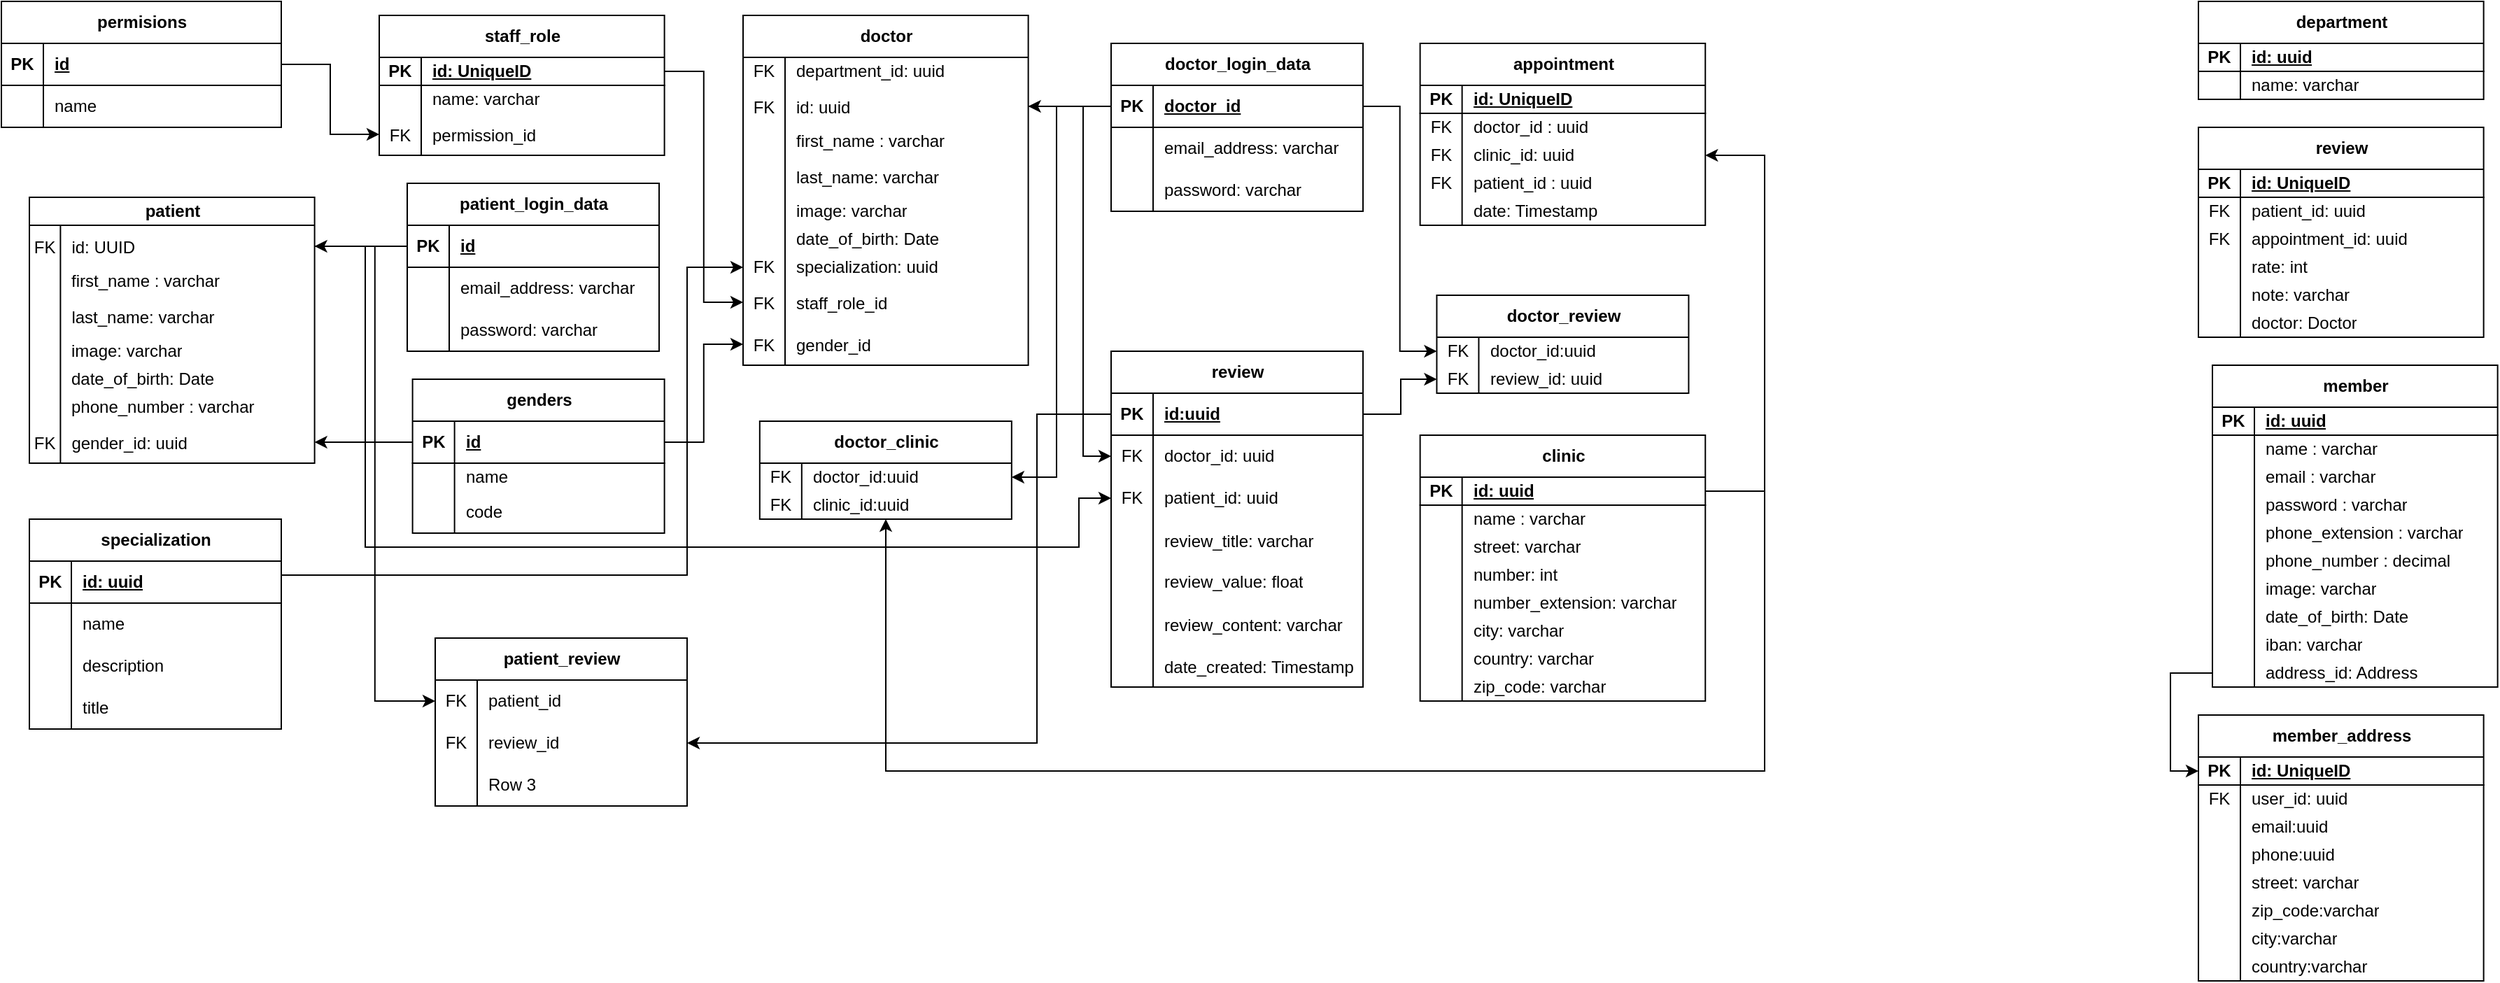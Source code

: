 <mxfile version="28.2.8">
  <diagram name="Page-1" id="9zcao2POnBsEuUNefQDV">
    <mxGraphModel dx="2836" dy="630" grid="1" gridSize="10" guides="1" tooltips="1" connect="1" arrows="1" fold="1" page="1" pageScale="1" pageWidth="827" pageHeight="1169" math="0" shadow="0">
      <root>
        <mxCell id="0" />
        <mxCell id="1" parent="0" />
        <mxCell id="Q81MRmjj6C1oXA7TaWA5-28" value="doctor" style="shape=table;startSize=30;container=1;collapsible=1;childLayout=tableLayout;fixedRows=1;rowLines=0;fontStyle=1;align=center;resizeLast=1;html=1;spacing=2;" parent="1" vertex="1">
          <mxGeometry x="-1090" y="20" width="203.81" height="250" as="geometry" />
        </mxCell>
        <mxCell id="Q81MRmjj6C1oXA7TaWA5-41" style="shape=tableRow;horizontal=0;startSize=0;swimlaneHead=0;swimlaneBody=0;fillColor=none;collapsible=0;dropTarget=0;points=[[0,0.5],[1,0.5]];portConstraint=eastwest;top=0;left=0;right=0;bottom=0;spacing=2;" parent="Q81MRmjj6C1oXA7TaWA5-28" vertex="1">
          <mxGeometry y="30" width="203.81" height="20" as="geometry" />
        </mxCell>
        <mxCell id="Q81MRmjj6C1oXA7TaWA5-42" value="FK" style="shape=partialRectangle;connectable=0;fillColor=none;top=0;left=0;bottom=0;right=0;editable=1;overflow=hidden;whiteSpace=wrap;html=1;spacing=2;" parent="Q81MRmjj6C1oXA7TaWA5-41" vertex="1">
          <mxGeometry width="30" height="20" as="geometry">
            <mxRectangle width="30" height="20" as="alternateBounds" />
          </mxGeometry>
        </mxCell>
        <mxCell id="Q81MRmjj6C1oXA7TaWA5-43" value="department_id: uuid" style="shape=partialRectangle;connectable=0;fillColor=none;top=0;left=0;bottom=0;right=0;align=left;spacingLeft=6;overflow=hidden;whiteSpace=wrap;html=1;spacing=2;" parent="Q81MRmjj6C1oXA7TaWA5-41" vertex="1">
          <mxGeometry x="30" width="173.81" height="20" as="geometry">
            <mxRectangle width="173.81" height="20" as="alternateBounds" />
          </mxGeometry>
        </mxCell>
        <mxCell id="EhNRVE4hJLv5afDKUUhh-156" value="" style="shape=tableRow;horizontal=0;startSize=0;swimlaneHead=0;swimlaneBody=0;fillColor=none;collapsible=0;dropTarget=0;points=[[0,0.5],[1,0.5]];portConstraint=eastwest;top=0;left=0;right=0;bottom=0;" vertex="1" parent="Q81MRmjj6C1oXA7TaWA5-28">
          <mxGeometry y="50" width="203.81" height="30" as="geometry" />
        </mxCell>
        <mxCell id="EhNRVE4hJLv5afDKUUhh-157" value="FK" style="shape=partialRectangle;connectable=0;fillColor=none;top=0;left=0;bottom=0;right=0;editable=1;overflow=hidden;" vertex="1" parent="EhNRVE4hJLv5afDKUUhh-156">
          <mxGeometry width="30" height="30" as="geometry">
            <mxRectangle width="30" height="30" as="alternateBounds" />
          </mxGeometry>
        </mxCell>
        <mxCell id="EhNRVE4hJLv5afDKUUhh-158" value="id: uuid" style="shape=partialRectangle;connectable=0;fillColor=none;top=0;left=0;bottom=0;right=0;align=left;spacingLeft=6;overflow=hidden;" vertex="1" parent="EhNRVE4hJLv5afDKUUhh-156">
          <mxGeometry x="30" width="173.81" height="30" as="geometry">
            <mxRectangle width="173.81" height="30" as="alternateBounds" />
          </mxGeometry>
        </mxCell>
        <mxCell id="Q81MRmjj6C1oXA7TaWA5-32" value="" style="shape=tableRow;horizontal=0;startSize=0;swimlaneHead=0;swimlaneBody=0;fillColor=none;collapsible=0;dropTarget=0;points=[[0,0.5],[1,0.5]];portConstraint=eastwest;top=0;left=0;right=0;bottom=0;spacing=2;" parent="Q81MRmjj6C1oXA7TaWA5-28" vertex="1">
          <mxGeometry y="80" width="203.81" height="20" as="geometry" />
        </mxCell>
        <mxCell id="Q81MRmjj6C1oXA7TaWA5-33" value="" style="shape=partialRectangle;connectable=0;fillColor=none;top=0;left=0;bottom=0;right=0;editable=1;overflow=hidden;whiteSpace=wrap;html=1;spacing=2;" parent="Q81MRmjj6C1oXA7TaWA5-32" vertex="1">
          <mxGeometry width="30" height="20" as="geometry">
            <mxRectangle width="30" height="20" as="alternateBounds" />
          </mxGeometry>
        </mxCell>
        <mxCell id="Q81MRmjj6C1oXA7TaWA5-34" value="first_name : varchar" style="shape=partialRectangle;connectable=0;fillColor=none;top=0;left=0;bottom=0;right=0;align=left;spacingLeft=6;overflow=hidden;whiteSpace=wrap;html=1;spacing=2;" parent="Q81MRmjj6C1oXA7TaWA5-32" vertex="1">
          <mxGeometry x="30" width="173.81" height="20" as="geometry">
            <mxRectangle width="173.81" height="20" as="alternateBounds" />
          </mxGeometry>
        </mxCell>
        <mxCell id="EhNRVE4hJLv5afDKUUhh-250" value="" style="shape=tableRow;horizontal=0;startSize=0;swimlaneHead=0;swimlaneBody=0;fillColor=none;collapsible=0;dropTarget=0;points=[[0,0.5],[1,0.5]];portConstraint=eastwest;top=0;left=0;right=0;bottom=0;" vertex="1" parent="Q81MRmjj6C1oXA7TaWA5-28">
          <mxGeometry y="100" width="203.81" height="30" as="geometry" />
        </mxCell>
        <mxCell id="EhNRVE4hJLv5afDKUUhh-251" value="" style="shape=partialRectangle;connectable=0;fillColor=none;top=0;left=0;bottom=0;right=0;editable=1;overflow=hidden;" vertex="1" parent="EhNRVE4hJLv5afDKUUhh-250">
          <mxGeometry width="30" height="30" as="geometry">
            <mxRectangle width="30" height="30" as="alternateBounds" />
          </mxGeometry>
        </mxCell>
        <mxCell id="EhNRVE4hJLv5afDKUUhh-252" value="last_name: varchar" style="shape=partialRectangle;connectable=0;fillColor=none;top=0;left=0;bottom=0;right=0;align=left;spacingLeft=6;overflow=hidden;" vertex="1" parent="EhNRVE4hJLv5afDKUUhh-250">
          <mxGeometry x="30" width="173.81" height="30" as="geometry">
            <mxRectangle width="173.81" height="30" as="alternateBounds" />
          </mxGeometry>
        </mxCell>
        <mxCell id="Q81MRmjj6C1oXA7TaWA5-35" style="shape=tableRow;horizontal=0;startSize=0;swimlaneHead=0;swimlaneBody=0;fillColor=none;collapsible=0;dropTarget=0;points=[[0,0.5],[1,0.5]];portConstraint=eastwest;top=0;left=0;right=0;bottom=0;spacing=2;" parent="Q81MRmjj6C1oXA7TaWA5-28" vertex="1">
          <mxGeometry y="130" width="203.81" height="20" as="geometry" />
        </mxCell>
        <mxCell id="Q81MRmjj6C1oXA7TaWA5-36" style="shape=partialRectangle;connectable=0;fillColor=none;top=0;left=0;bottom=0;right=0;editable=1;overflow=hidden;whiteSpace=wrap;html=1;spacing=2;" parent="Q81MRmjj6C1oXA7TaWA5-35" vertex="1">
          <mxGeometry width="30" height="20" as="geometry">
            <mxRectangle width="30" height="20" as="alternateBounds" />
          </mxGeometry>
        </mxCell>
        <mxCell id="Q81MRmjj6C1oXA7TaWA5-37" value="image: varchar" style="shape=partialRectangle;connectable=0;fillColor=none;top=0;left=0;bottom=0;right=0;align=left;spacingLeft=6;overflow=hidden;whiteSpace=wrap;html=1;spacing=2;" parent="Q81MRmjj6C1oXA7TaWA5-35" vertex="1">
          <mxGeometry x="30" width="173.81" height="20" as="geometry">
            <mxRectangle width="173.81" height="20" as="alternateBounds" />
          </mxGeometry>
        </mxCell>
        <mxCell id="Q81MRmjj6C1oXA7TaWA5-38" style="shape=tableRow;horizontal=0;startSize=0;swimlaneHead=0;swimlaneBody=0;fillColor=none;collapsible=0;dropTarget=0;points=[[0,0.5],[1,0.5]];portConstraint=eastwest;top=0;left=0;right=0;bottom=0;spacing=2;" parent="Q81MRmjj6C1oXA7TaWA5-28" vertex="1">
          <mxGeometry y="150" width="203.81" height="20" as="geometry" />
        </mxCell>
        <mxCell id="Q81MRmjj6C1oXA7TaWA5-39" style="shape=partialRectangle;connectable=0;fillColor=none;top=0;left=0;bottom=0;right=0;editable=1;overflow=hidden;whiteSpace=wrap;html=1;spacing=2;" parent="Q81MRmjj6C1oXA7TaWA5-38" vertex="1">
          <mxGeometry width="30" height="20" as="geometry">
            <mxRectangle width="30" height="20" as="alternateBounds" />
          </mxGeometry>
        </mxCell>
        <mxCell id="Q81MRmjj6C1oXA7TaWA5-40" value="date_of_birth: Date" style="shape=partialRectangle;connectable=0;fillColor=none;top=0;left=0;bottom=0;right=0;align=left;spacingLeft=6;overflow=hidden;whiteSpace=wrap;html=1;spacing=2;" parent="Q81MRmjj6C1oXA7TaWA5-38" vertex="1">
          <mxGeometry x="30" width="173.81" height="20" as="geometry">
            <mxRectangle width="173.81" height="20" as="alternateBounds" />
          </mxGeometry>
        </mxCell>
        <mxCell id="Q81MRmjj6C1oXA7TaWA5-44" style="shape=tableRow;horizontal=0;startSize=0;swimlaneHead=0;swimlaneBody=0;fillColor=none;collapsible=0;dropTarget=0;points=[[0,0.5],[1,0.5]];portConstraint=eastwest;top=0;left=0;right=0;bottom=0;spacing=2;" parent="Q81MRmjj6C1oXA7TaWA5-28" vertex="1">
          <mxGeometry y="170" width="203.81" height="20" as="geometry" />
        </mxCell>
        <mxCell id="Q81MRmjj6C1oXA7TaWA5-45" value="FK" style="shape=partialRectangle;connectable=0;fillColor=none;top=0;left=0;bottom=0;right=0;editable=1;overflow=hidden;whiteSpace=wrap;html=1;spacing=2;" parent="Q81MRmjj6C1oXA7TaWA5-44" vertex="1">
          <mxGeometry width="30" height="20" as="geometry">
            <mxRectangle width="30" height="20" as="alternateBounds" />
          </mxGeometry>
        </mxCell>
        <mxCell id="Q81MRmjj6C1oXA7TaWA5-46" value="specialization: uuid" style="shape=partialRectangle;connectable=0;fillColor=none;top=0;left=0;bottom=0;right=0;align=left;spacingLeft=6;overflow=hidden;whiteSpace=wrap;html=1;spacing=2;" parent="Q81MRmjj6C1oXA7TaWA5-44" vertex="1">
          <mxGeometry x="30" width="173.81" height="20" as="geometry">
            <mxRectangle width="173.81" height="20" as="alternateBounds" />
          </mxGeometry>
        </mxCell>
        <mxCell id="EhNRVE4hJLv5afDKUUhh-160" value="" style="shape=tableRow;horizontal=0;startSize=0;swimlaneHead=0;swimlaneBody=0;fillColor=none;collapsible=0;dropTarget=0;points=[[0,0.5],[1,0.5]];portConstraint=eastwest;top=0;left=0;right=0;bottom=0;" vertex="1" parent="Q81MRmjj6C1oXA7TaWA5-28">
          <mxGeometry y="190" width="203.81" height="30" as="geometry" />
        </mxCell>
        <mxCell id="EhNRVE4hJLv5afDKUUhh-161" value="FK" style="shape=partialRectangle;connectable=0;fillColor=none;top=0;left=0;bottom=0;right=0;editable=1;overflow=hidden;" vertex="1" parent="EhNRVE4hJLv5afDKUUhh-160">
          <mxGeometry width="30" height="30" as="geometry">
            <mxRectangle width="30" height="30" as="alternateBounds" />
          </mxGeometry>
        </mxCell>
        <mxCell id="EhNRVE4hJLv5afDKUUhh-162" value="staff_role_id" style="shape=partialRectangle;connectable=0;fillColor=none;top=0;left=0;bottom=0;right=0;align=left;spacingLeft=6;overflow=hidden;" vertex="1" parent="EhNRVE4hJLv5afDKUUhh-160">
          <mxGeometry x="30" width="173.81" height="30" as="geometry">
            <mxRectangle width="173.81" height="30" as="alternateBounds" />
          </mxGeometry>
        </mxCell>
        <mxCell id="EhNRVE4hJLv5afDKUUhh-164" value="" style="shape=tableRow;horizontal=0;startSize=0;swimlaneHead=0;swimlaneBody=0;fillColor=none;collapsible=0;dropTarget=0;points=[[0,0.5],[1,0.5]];portConstraint=eastwest;top=0;left=0;right=0;bottom=0;" vertex="1" parent="Q81MRmjj6C1oXA7TaWA5-28">
          <mxGeometry y="220" width="203.81" height="30" as="geometry" />
        </mxCell>
        <mxCell id="EhNRVE4hJLv5afDKUUhh-165" value="FK" style="shape=partialRectangle;connectable=0;fillColor=none;top=0;left=0;bottom=0;right=0;editable=1;overflow=hidden;" vertex="1" parent="EhNRVE4hJLv5afDKUUhh-164">
          <mxGeometry width="30" height="30" as="geometry">
            <mxRectangle width="30" height="30" as="alternateBounds" />
          </mxGeometry>
        </mxCell>
        <mxCell id="EhNRVE4hJLv5afDKUUhh-166" value="gender_id" style="shape=partialRectangle;connectable=0;fillColor=none;top=0;left=0;bottom=0;right=0;align=left;spacingLeft=6;overflow=hidden;" vertex="1" parent="EhNRVE4hJLv5afDKUUhh-164">
          <mxGeometry x="30" width="173.81" height="30" as="geometry">
            <mxRectangle width="173.81" height="30" as="alternateBounds" />
          </mxGeometry>
        </mxCell>
        <mxCell id="Q81MRmjj6C1oXA7TaWA5-50" value="appointment" style="shape=table;startSize=30;container=1;collapsible=1;childLayout=tableLayout;fixedRows=1;rowLines=0;fontStyle=1;align=center;resizeLast=1;html=1;spacing=2;" parent="1" vertex="1">
          <mxGeometry x="-606.19" y="40" width="203.81" height="130" as="geometry" />
        </mxCell>
        <mxCell id="Q81MRmjj6C1oXA7TaWA5-51" value="" style="shape=tableRow;horizontal=0;startSize=0;swimlaneHead=0;swimlaneBody=0;fillColor=none;collapsible=0;dropTarget=0;points=[[0,0.5],[1,0.5]];portConstraint=eastwest;top=0;left=0;right=0;bottom=1;spacing=2;" parent="Q81MRmjj6C1oXA7TaWA5-50" vertex="1">
          <mxGeometry y="30" width="203.81" height="20" as="geometry" />
        </mxCell>
        <mxCell id="Q81MRmjj6C1oXA7TaWA5-52" value="PK" style="shape=partialRectangle;connectable=0;fillColor=none;top=0;left=0;bottom=0;right=0;fontStyle=1;overflow=hidden;whiteSpace=wrap;html=1;spacing=2;" parent="Q81MRmjj6C1oXA7TaWA5-51" vertex="1">
          <mxGeometry width="30" height="20" as="geometry">
            <mxRectangle width="30" height="20" as="alternateBounds" />
          </mxGeometry>
        </mxCell>
        <mxCell id="Q81MRmjj6C1oXA7TaWA5-53" value="id: UniqueID" style="shape=partialRectangle;connectable=0;fillColor=none;top=0;left=0;bottom=0;right=0;align=left;spacingLeft=6;fontStyle=5;overflow=hidden;whiteSpace=wrap;html=1;spacing=2;" parent="Q81MRmjj6C1oXA7TaWA5-51" vertex="1">
          <mxGeometry x="30" width="173.81" height="20" as="geometry">
            <mxRectangle width="173.81" height="20" as="alternateBounds" />
          </mxGeometry>
        </mxCell>
        <mxCell id="Q81MRmjj6C1oXA7TaWA5-54" value="" style="shape=tableRow;horizontal=0;startSize=0;swimlaneHead=0;swimlaneBody=0;fillColor=none;collapsible=0;dropTarget=0;points=[[0,0.5],[1,0.5]];portConstraint=eastwest;top=0;left=0;right=0;bottom=0;spacing=2;" parent="Q81MRmjj6C1oXA7TaWA5-50" vertex="1">
          <mxGeometry y="50" width="203.81" height="20" as="geometry" />
        </mxCell>
        <mxCell id="Q81MRmjj6C1oXA7TaWA5-55" value="FK" style="shape=partialRectangle;connectable=0;fillColor=none;top=0;left=0;bottom=0;right=0;editable=1;overflow=hidden;whiteSpace=wrap;html=1;spacing=2;" parent="Q81MRmjj6C1oXA7TaWA5-54" vertex="1">
          <mxGeometry width="30" height="20" as="geometry">
            <mxRectangle width="30" height="20" as="alternateBounds" />
          </mxGeometry>
        </mxCell>
        <mxCell id="Q81MRmjj6C1oXA7TaWA5-56" value="doctor_id : uuid" style="shape=partialRectangle;connectable=0;fillColor=none;top=0;left=0;bottom=0;right=0;align=left;spacingLeft=6;overflow=hidden;whiteSpace=wrap;html=1;spacing=2;" parent="Q81MRmjj6C1oXA7TaWA5-54" vertex="1">
          <mxGeometry x="30" width="173.81" height="20" as="geometry">
            <mxRectangle width="173.81" height="20" as="alternateBounds" />
          </mxGeometry>
        </mxCell>
        <mxCell id="Q81MRmjj6C1oXA7TaWA5-57" style="shape=tableRow;horizontal=0;startSize=0;swimlaneHead=0;swimlaneBody=0;fillColor=none;collapsible=0;dropTarget=0;points=[[0,0.5],[1,0.5]];portConstraint=eastwest;top=0;left=0;right=0;bottom=0;spacing=2;" parent="Q81MRmjj6C1oXA7TaWA5-50" vertex="1">
          <mxGeometry y="70" width="203.81" height="20" as="geometry" />
        </mxCell>
        <mxCell id="Q81MRmjj6C1oXA7TaWA5-58" value="FK" style="shape=partialRectangle;connectable=0;fillColor=none;top=0;left=0;bottom=0;right=0;editable=1;overflow=hidden;whiteSpace=wrap;html=1;spacing=2;" parent="Q81MRmjj6C1oXA7TaWA5-57" vertex="1">
          <mxGeometry width="30" height="20" as="geometry">
            <mxRectangle width="30" height="20" as="alternateBounds" />
          </mxGeometry>
        </mxCell>
        <mxCell id="Q81MRmjj6C1oXA7TaWA5-59" value="clinic_id: uuid" style="shape=partialRectangle;connectable=0;fillColor=none;top=0;left=0;bottom=0;right=0;align=left;spacingLeft=6;overflow=hidden;whiteSpace=wrap;html=1;spacing=2;" parent="Q81MRmjj6C1oXA7TaWA5-57" vertex="1">
          <mxGeometry x="30" width="173.81" height="20" as="geometry">
            <mxRectangle width="173.81" height="20" as="alternateBounds" />
          </mxGeometry>
        </mxCell>
        <mxCell id="Q81MRmjj6C1oXA7TaWA5-69" value="" style="shape=tableRow;horizontal=0;startSize=0;swimlaneHead=0;swimlaneBody=0;fillColor=none;collapsible=0;dropTarget=0;points=[[0,0.5],[1,0.5]];portConstraint=eastwest;top=0;left=0;right=0;bottom=0;spacing=2;" parent="Q81MRmjj6C1oXA7TaWA5-50" vertex="1">
          <mxGeometry y="90" width="203.81" height="20" as="geometry" />
        </mxCell>
        <mxCell id="Q81MRmjj6C1oXA7TaWA5-70" value="FK" style="shape=partialRectangle;connectable=0;fillColor=none;top=0;left=0;bottom=0;right=0;editable=1;overflow=hidden;whiteSpace=wrap;html=1;spacing=2;" parent="Q81MRmjj6C1oXA7TaWA5-69" vertex="1">
          <mxGeometry width="30" height="20" as="geometry">
            <mxRectangle width="30" height="20" as="alternateBounds" />
          </mxGeometry>
        </mxCell>
        <mxCell id="Q81MRmjj6C1oXA7TaWA5-71" value="patient_id : uuid" style="shape=partialRectangle;connectable=0;fillColor=none;top=0;left=0;bottom=0;right=0;align=left;spacingLeft=6;overflow=hidden;whiteSpace=wrap;html=1;spacing=2;" parent="Q81MRmjj6C1oXA7TaWA5-69" vertex="1">
          <mxGeometry x="30" width="173.81" height="20" as="geometry">
            <mxRectangle width="173.81" height="20" as="alternateBounds" />
          </mxGeometry>
        </mxCell>
        <mxCell id="Q81MRmjj6C1oXA7TaWA5-60" style="shape=tableRow;horizontal=0;startSize=0;swimlaneHead=0;swimlaneBody=0;fillColor=none;collapsible=0;dropTarget=0;points=[[0,0.5],[1,0.5]];portConstraint=eastwest;top=0;left=0;right=0;bottom=0;spacing=2;" parent="Q81MRmjj6C1oXA7TaWA5-50" vertex="1">
          <mxGeometry y="110" width="203.81" height="20" as="geometry" />
        </mxCell>
        <mxCell id="Q81MRmjj6C1oXA7TaWA5-61" style="shape=partialRectangle;connectable=0;fillColor=none;top=0;left=0;bottom=0;right=0;editable=1;overflow=hidden;whiteSpace=wrap;html=1;spacing=2;" parent="Q81MRmjj6C1oXA7TaWA5-60" vertex="1">
          <mxGeometry width="30" height="20" as="geometry">
            <mxRectangle width="30" height="20" as="alternateBounds" />
          </mxGeometry>
        </mxCell>
        <mxCell id="Q81MRmjj6C1oXA7TaWA5-62" value="date: Timestamp" style="shape=partialRectangle;connectable=0;fillColor=none;top=0;left=0;bottom=0;right=0;align=left;spacingLeft=6;overflow=hidden;whiteSpace=wrap;html=1;spacing=2;" parent="Q81MRmjj6C1oXA7TaWA5-60" vertex="1">
          <mxGeometry x="30" width="173.81" height="20" as="geometry">
            <mxRectangle width="173.81" height="20" as="alternateBounds" />
          </mxGeometry>
        </mxCell>
        <mxCell id="Q81MRmjj6C1oXA7TaWA5-72" value="department" style="shape=table;startSize=30;container=1;collapsible=1;childLayout=tableLayout;fixedRows=1;rowLines=0;fontStyle=1;align=center;resizeLast=1;html=1;spacing=2;" parent="1" vertex="1">
          <mxGeometry x="-50" y="10" width="203.81" height="70" as="geometry" />
        </mxCell>
        <mxCell id="Q81MRmjj6C1oXA7TaWA5-73" value="" style="shape=tableRow;horizontal=0;startSize=0;swimlaneHead=0;swimlaneBody=0;fillColor=none;collapsible=0;dropTarget=0;points=[[0,0.5],[1,0.5]];portConstraint=eastwest;top=0;left=0;right=0;bottom=1;spacing=2;" parent="Q81MRmjj6C1oXA7TaWA5-72" vertex="1">
          <mxGeometry y="30" width="203.81" height="20" as="geometry" />
        </mxCell>
        <mxCell id="Q81MRmjj6C1oXA7TaWA5-74" value="PK" style="shape=partialRectangle;connectable=0;fillColor=none;top=0;left=0;bottom=0;right=0;fontStyle=1;overflow=hidden;whiteSpace=wrap;html=1;spacing=2;" parent="Q81MRmjj6C1oXA7TaWA5-73" vertex="1">
          <mxGeometry width="30" height="20" as="geometry">
            <mxRectangle width="30" height="20" as="alternateBounds" />
          </mxGeometry>
        </mxCell>
        <mxCell id="Q81MRmjj6C1oXA7TaWA5-75" value="id: uuid" style="shape=partialRectangle;connectable=0;fillColor=none;top=0;left=0;bottom=0;right=0;align=left;spacingLeft=6;fontStyle=5;overflow=hidden;whiteSpace=wrap;html=1;spacing=2;" parent="Q81MRmjj6C1oXA7TaWA5-73" vertex="1">
          <mxGeometry x="30" width="173.81" height="20" as="geometry">
            <mxRectangle width="173.81" height="20" as="alternateBounds" />
          </mxGeometry>
        </mxCell>
        <mxCell id="Q81MRmjj6C1oXA7TaWA5-76" value="" style="shape=tableRow;horizontal=0;startSize=0;swimlaneHead=0;swimlaneBody=0;fillColor=none;collapsible=0;dropTarget=0;points=[[0,0.5],[1,0.5]];portConstraint=eastwest;top=0;left=0;right=0;bottom=0;spacing=2;" parent="Q81MRmjj6C1oXA7TaWA5-72" vertex="1">
          <mxGeometry y="50" width="203.81" height="20" as="geometry" />
        </mxCell>
        <mxCell id="Q81MRmjj6C1oXA7TaWA5-77" value="" style="shape=partialRectangle;connectable=0;fillColor=none;top=0;left=0;bottom=0;right=0;editable=1;overflow=hidden;whiteSpace=wrap;html=1;spacing=2;" parent="Q81MRmjj6C1oXA7TaWA5-76" vertex="1">
          <mxGeometry width="30" height="20" as="geometry">
            <mxRectangle width="30" height="20" as="alternateBounds" />
          </mxGeometry>
        </mxCell>
        <mxCell id="Q81MRmjj6C1oXA7TaWA5-78" value="name: varchar" style="shape=partialRectangle;connectable=0;fillColor=none;top=0;left=0;bottom=0;right=0;align=left;spacingLeft=6;overflow=hidden;whiteSpace=wrap;html=1;spacing=2;" parent="Q81MRmjj6C1oXA7TaWA5-76" vertex="1">
          <mxGeometry x="30" width="173.81" height="20" as="geometry">
            <mxRectangle width="173.81" height="20" as="alternateBounds" />
          </mxGeometry>
        </mxCell>
        <mxCell id="Q81MRmjj6C1oXA7TaWA5-91" value="clinic" style="shape=table;startSize=30;container=1;collapsible=1;childLayout=tableLayout;fixedRows=1;rowLines=0;fontStyle=1;align=center;resizeLast=1;html=1;spacing=2;" parent="1" vertex="1">
          <mxGeometry x="-606.18" y="320" width="203.81" height="190" as="geometry" />
        </mxCell>
        <mxCell id="Q81MRmjj6C1oXA7TaWA5-92" value="" style="shape=tableRow;horizontal=0;startSize=0;swimlaneHead=0;swimlaneBody=0;fillColor=none;collapsible=0;dropTarget=0;points=[[0,0.5],[1,0.5]];portConstraint=eastwest;top=0;left=0;right=0;bottom=1;spacing=2;" parent="Q81MRmjj6C1oXA7TaWA5-91" vertex="1">
          <mxGeometry y="30" width="203.81" height="20" as="geometry" />
        </mxCell>
        <mxCell id="Q81MRmjj6C1oXA7TaWA5-93" value="PK" style="shape=partialRectangle;connectable=0;fillColor=none;top=0;left=0;bottom=0;right=0;fontStyle=1;overflow=hidden;whiteSpace=wrap;html=1;spacing=2;" parent="Q81MRmjj6C1oXA7TaWA5-92" vertex="1">
          <mxGeometry width="30" height="20" as="geometry">
            <mxRectangle width="30" height="20" as="alternateBounds" />
          </mxGeometry>
        </mxCell>
        <mxCell id="Q81MRmjj6C1oXA7TaWA5-94" value="id: uuid" style="shape=partialRectangle;connectable=0;fillColor=none;top=0;left=0;bottom=0;right=0;align=left;spacingLeft=6;fontStyle=5;overflow=hidden;whiteSpace=wrap;html=1;spacing=2;" parent="Q81MRmjj6C1oXA7TaWA5-92" vertex="1">
          <mxGeometry x="30" width="173.81" height="20" as="geometry">
            <mxRectangle width="173.81" height="20" as="alternateBounds" />
          </mxGeometry>
        </mxCell>
        <mxCell id="Q81MRmjj6C1oXA7TaWA5-95" value="" style="shape=tableRow;horizontal=0;startSize=0;swimlaneHead=0;swimlaneBody=0;fillColor=none;collapsible=0;dropTarget=0;points=[[0,0.5],[1,0.5]];portConstraint=eastwest;top=0;left=0;right=0;bottom=0;spacing=2;" parent="Q81MRmjj6C1oXA7TaWA5-91" vertex="1">
          <mxGeometry y="50" width="203.81" height="20" as="geometry" />
        </mxCell>
        <mxCell id="Q81MRmjj6C1oXA7TaWA5-96" value="" style="shape=partialRectangle;connectable=0;fillColor=none;top=0;left=0;bottom=0;right=0;editable=1;overflow=hidden;whiteSpace=wrap;html=1;spacing=2;" parent="Q81MRmjj6C1oXA7TaWA5-95" vertex="1">
          <mxGeometry width="30" height="20" as="geometry">
            <mxRectangle width="30" height="20" as="alternateBounds" />
          </mxGeometry>
        </mxCell>
        <mxCell id="Q81MRmjj6C1oXA7TaWA5-97" value="name : varchar" style="shape=partialRectangle;connectable=0;fillColor=none;top=0;left=0;bottom=0;right=0;align=left;spacingLeft=6;overflow=hidden;whiteSpace=wrap;html=1;spacing=2;" parent="Q81MRmjj6C1oXA7TaWA5-95" vertex="1">
          <mxGeometry x="30" width="173.81" height="20" as="geometry">
            <mxRectangle width="173.81" height="20" as="alternateBounds" />
          </mxGeometry>
        </mxCell>
        <mxCell id="Q81MRmjj6C1oXA7TaWA5-98" style="shape=tableRow;horizontal=0;startSize=0;swimlaneHead=0;swimlaneBody=0;fillColor=none;collapsible=0;dropTarget=0;points=[[0,0.5],[1,0.5]];portConstraint=eastwest;top=0;left=0;right=0;bottom=0;spacing=2;" parent="Q81MRmjj6C1oXA7TaWA5-91" vertex="1">
          <mxGeometry y="70" width="203.81" height="20" as="geometry" />
        </mxCell>
        <mxCell id="Q81MRmjj6C1oXA7TaWA5-99" style="shape=partialRectangle;connectable=0;fillColor=none;top=0;left=0;bottom=0;right=0;editable=1;overflow=hidden;whiteSpace=wrap;html=1;spacing=2;" parent="Q81MRmjj6C1oXA7TaWA5-98" vertex="1">
          <mxGeometry width="30" height="20" as="geometry">
            <mxRectangle width="30" height="20" as="alternateBounds" />
          </mxGeometry>
        </mxCell>
        <mxCell id="Q81MRmjj6C1oXA7TaWA5-100" value="street: varchar" style="shape=partialRectangle;connectable=0;fillColor=none;top=0;left=0;bottom=0;right=0;align=left;spacingLeft=6;overflow=hidden;whiteSpace=wrap;html=1;spacing=2;" parent="Q81MRmjj6C1oXA7TaWA5-98" vertex="1">
          <mxGeometry x="30" width="173.81" height="20" as="geometry">
            <mxRectangle width="173.81" height="20" as="alternateBounds" />
          </mxGeometry>
        </mxCell>
        <mxCell id="Q81MRmjj6C1oXA7TaWA5-101" style="shape=tableRow;horizontal=0;startSize=0;swimlaneHead=0;swimlaneBody=0;fillColor=none;collapsible=0;dropTarget=0;points=[[0,0.5],[1,0.5]];portConstraint=eastwest;top=0;left=0;right=0;bottom=0;spacing=2;" parent="Q81MRmjj6C1oXA7TaWA5-91" vertex="1">
          <mxGeometry y="90" width="203.81" height="20" as="geometry" />
        </mxCell>
        <mxCell id="Q81MRmjj6C1oXA7TaWA5-102" style="shape=partialRectangle;connectable=0;fillColor=none;top=0;left=0;bottom=0;right=0;editable=1;overflow=hidden;whiteSpace=wrap;html=1;spacing=2;" parent="Q81MRmjj6C1oXA7TaWA5-101" vertex="1">
          <mxGeometry width="30" height="20" as="geometry">
            <mxRectangle width="30" height="20" as="alternateBounds" />
          </mxGeometry>
        </mxCell>
        <mxCell id="Q81MRmjj6C1oXA7TaWA5-103" value="number: int" style="shape=partialRectangle;connectable=0;fillColor=none;top=0;left=0;bottom=0;right=0;align=left;spacingLeft=6;overflow=hidden;whiteSpace=wrap;html=1;spacing=2;" parent="Q81MRmjj6C1oXA7TaWA5-101" vertex="1">
          <mxGeometry x="30" width="173.81" height="20" as="geometry">
            <mxRectangle width="173.81" height="20" as="alternateBounds" />
          </mxGeometry>
        </mxCell>
        <mxCell id="Q81MRmjj6C1oXA7TaWA5-104" style="shape=tableRow;horizontal=0;startSize=0;swimlaneHead=0;swimlaneBody=0;fillColor=none;collapsible=0;dropTarget=0;points=[[0,0.5],[1,0.5]];portConstraint=eastwest;top=0;left=0;right=0;bottom=0;spacing=2;" parent="Q81MRmjj6C1oXA7TaWA5-91" vertex="1">
          <mxGeometry y="110" width="203.81" height="20" as="geometry" />
        </mxCell>
        <mxCell id="Q81MRmjj6C1oXA7TaWA5-105" style="shape=partialRectangle;connectable=0;fillColor=none;top=0;left=0;bottom=0;right=0;editable=1;overflow=hidden;whiteSpace=wrap;html=1;spacing=2;" parent="Q81MRmjj6C1oXA7TaWA5-104" vertex="1">
          <mxGeometry width="30" height="20" as="geometry">
            <mxRectangle width="30" height="20" as="alternateBounds" />
          </mxGeometry>
        </mxCell>
        <mxCell id="Q81MRmjj6C1oXA7TaWA5-106" value="number_extension: varchar" style="shape=partialRectangle;connectable=0;fillColor=none;top=0;left=0;bottom=0;right=0;align=left;spacingLeft=6;overflow=hidden;whiteSpace=wrap;html=1;spacing=2;" parent="Q81MRmjj6C1oXA7TaWA5-104" vertex="1">
          <mxGeometry x="30" width="173.81" height="20" as="geometry">
            <mxRectangle width="173.81" height="20" as="alternateBounds" />
          </mxGeometry>
        </mxCell>
        <mxCell id="Q81MRmjj6C1oXA7TaWA5-107" style="shape=tableRow;horizontal=0;startSize=0;swimlaneHead=0;swimlaneBody=0;fillColor=none;collapsible=0;dropTarget=0;points=[[0,0.5],[1,0.5]];portConstraint=eastwest;top=0;left=0;right=0;bottom=0;spacing=2;" parent="Q81MRmjj6C1oXA7TaWA5-91" vertex="1">
          <mxGeometry y="130" width="203.81" height="20" as="geometry" />
        </mxCell>
        <mxCell id="Q81MRmjj6C1oXA7TaWA5-108" style="shape=partialRectangle;connectable=0;fillColor=none;top=0;left=0;bottom=0;right=0;editable=1;overflow=hidden;whiteSpace=wrap;html=1;spacing=2;" parent="Q81MRmjj6C1oXA7TaWA5-107" vertex="1">
          <mxGeometry width="30" height="20" as="geometry">
            <mxRectangle width="30" height="20" as="alternateBounds" />
          </mxGeometry>
        </mxCell>
        <mxCell id="Q81MRmjj6C1oXA7TaWA5-109" value="city: varchar" style="shape=partialRectangle;connectable=0;fillColor=none;top=0;left=0;bottom=0;right=0;align=left;spacingLeft=6;overflow=hidden;whiteSpace=wrap;html=1;spacing=2;" parent="Q81MRmjj6C1oXA7TaWA5-107" vertex="1">
          <mxGeometry x="30" width="173.81" height="20" as="geometry">
            <mxRectangle width="173.81" height="20" as="alternateBounds" />
          </mxGeometry>
        </mxCell>
        <mxCell id="Q81MRmjj6C1oXA7TaWA5-110" style="shape=tableRow;horizontal=0;startSize=0;swimlaneHead=0;swimlaneBody=0;fillColor=none;collapsible=0;dropTarget=0;points=[[0,0.5],[1,0.5]];portConstraint=eastwest;top=0;left=0;right=0;bottom=0;spacing=2;" parent="Q81MRmjj6C1oXA7TaWA5-91" vertex="1">
          <mxGeometry y="150" width="203.81" height="20" as="geometry" />
        </mxCell>
        <mxCell id="Q81MRmjj6C1oXA7TaWA5-111" style="shape=partialRectangle;connectable=0;fillColor=none;top=0;left=0;bottom=0;right=0;editable=1;overflow=hidden;whiteSpace=wrap;html=1;spacing=2;" parent="Q81MRmjj6C1oXA7TaWA5-110" vertex="1">
          <mxGeometry width="30" height="20" as="geometry">
            <mxRectangle width="30" height="20" as="alternateBounds" />
          </mxGeometry>
        </mxCell>
        <mxCell id="Q81MRmjj6C1oXA7TaWA5-112" value="country: varchar" style="shape=partialRectangle;connectable=0;fillColor=none;top=0;left=0;bottom=0;right=0;align=left;spacingLeft=6;overflow=hidden;whiteSpace=wrap;html=1;spacing=2;" parent="Q81MRmjj6C1oXA7TaWA5-110" vertex="1">
          <mxGeometry x="30" width="173.81" height="20" as="geometry">
            <mxRectangle width="173.81" height="20" as="alternateBounds" />
          </mxGeometry>
        </mxCell>
        <mxCell id="Q81MRmjj6C1oXA7TaWA5-114" style="shape=tableRow;horizontal=0;startSize=0;swimlaneHead=0;swimlaneBody=0;fillColor=none;collapsible=0;dropTarget=0;points=[[0,0.5],[1,0.5]];portConstraint=eastwest;top=0;left=0;right=0;bottom=0;spacing=2;" parent="Q81MRmjj6C1oXA7TaWA5-91" vertex="1">
          <mxGeometry y="170" width="203.81" height="20" as="geometry" />
        </mxCell>
        <mxCell id="Q81MRmjj6C1oXA7TaWA5-115" style="shape=partialRectangle;connectable=0;fillColor=none;top=0;left=0;bottom=0;right=0;editable=1;overflow=hidden;whiteSpace=wrap;html=1;spacing=2;" parent="Q81MRmjj6C1oXA7TaWA5-114" vertex="1">
          <mxGeometry width="30" height="20" as="geometry">
            <mxRectangle width="30" height="20" as="alternateBounds" />
          </mxGeometry>
        </mxCell>
        <mxCell id="Q81MRmjj6C1oXA7TaWA5-116" value="zip_code: varchar" style="shape=partialRectangle;connectable=0;fillColor=none;top=0;left=0;bottom=0;right=0;align=left;spacingLeft=6;overflow=hidden;whiteSpace=wrap;html=1;spacing=2;" parent="Q81MRmjj6C1oXA7TaWA5-114" vertex="1">
          <mxGeometry x="30" width="173.81" height="20" as="geometry">
            <mxRectangle width="173.81" height="20" as="alternateBounds" />
          </mxGeometry>
        </mxCell>
        <mxCell id="Q81MRmjj6C1oXA7TaWA5-117" value="review" style="shape=table;startSize=30;container=1;collapsible=1;childLayout=tableLayout;fixedRows=1;rowLines=0;fontStyle=1;align=center;resizeLast=1;html=1;spacing=2;" parent="1" vertex="1">
          <mxGeometry x="-50" y="100" width="203.81" height="150" as="geometry" />
        </mxCell>
        <mxCell id="Q81MRmjj6C1oXA7TaWA5-118" value="" style="shape=tableRow;horizontal=0;startSize=0;swimlaneHead=0;swimlaneBody=0;fillColor=none;collapsible=0;dropTarget=0;points=[[0,0.5],[1,0.5]];portConstraint=eastwest;top=0;left=0;right=0;bottom=1;spacing=2;" parent="Q81MRmjj6C1oXA7TaWA5-117" vertex="1">
          <mxGeometry y="30" width="203.81" height="20" as="geometry" />
        </mxCell>
        <mxCell id="Q81MRmjj6C1oXA7TaWA5-119" value="PK" style="shape=partialRectangle;connectable=0;fillColor=none;top=0;left=0;bottom=0;right=0;fontStyle=1;overflow=hidden;whiteSpace=wrap;html=1;spacing=2;" parent="Q81MRmjj6C1oXA7TaWA5-118" vertex="1">
          <mxGeometry width="30" height="20" as="geometry">
            <mxRectangle width="30" height="20" as="alternateBounds" />
          </mxGeometry>
        </mxCell>
        <mxCell id="Q81MRmjj6C1oXA7TaWA5-120" value="id: UniqueID" style="shape=partialRectangle;connectable=0;fillColor=none;top=0;left=0;bottom=0;right=0;align=left;spacingLeft=6;fontStyle=5;overflow=hidden;whiteSpace=wrap;html=1;spacing=2;" parent="Q81MRmjj6C1oXA7TaWA5-118" vertex="1">
          <mxGeometry x="30" width="173.81" height="20" as="geometry">
            <mxRectangle width="173.81" height="20" as="alternateBounds" />
          </mxGeometry>
        </mxCell>
        <mxCell id="Q81MRmjj6C1oXA7TaWA5-124" value="" style="shape=tableRow;horizontal=0;startSize=0;swimlaneHead=0;swimlaneBody=0;fillColor=none;collapsible=0;dropTarget=0;points=[[0,0.5],[1,0.5]];portConstraint=eastwest;top=0;left=0;right=0;bottom=0;spacing=2;" parent="Q81MRmjj6C1oXA7TaWA5-117" vertex="1">
          <mxGeometry y="50" width="203.81" height="20" as="geometry" />
        </mxCell>
        <mxCell id="Q81MRmjj6C1oXA7TaWA5-125" value="FK" style="shape=partialRectangle;connectable=0;fillColor=none;top=0;left=0;bottom=0;right=0;editable=1;overflow=hidden;whiteSpace=wrap;html=1;spacing=2;" parent="Q81MRmjj6C1oXA7TaWA5-124" vertex="1">
          <mxGeometry width="30" height="20" as="geometry">
            <mxRectangle width="30" height="20" as="alternateBounds" />
          </mxGeometry>
        </mxCell>
        <mxCell id="Q81MRmjj6C1oXA7TaWA5-126" value="patient_id: uuid" style="shape=partialRectangle;connectable=0;fillColor=none;top=0;left=0;bottom=0;right=0;align=left;spacingLeft=6;overflow=hidden;whiteSpace=wrap;html=1;spacing=2;" parent="Q81MRmjj6C1oXA7TaWA5-124" vertex="1">
          <mxGeometry x="30" width="173.81" height="20" as="geometry">
            <mxRectangle width="173.81" height="20" as="alternateBounds" />
          </mxGeometry>
        </mxCell>
        <mxCell id="Q81MRmjj6C1oXA7TaWA5-127" value="" style="shape=tableRow;horizontal=0;startSize=0;swimlaneHead=0;swimlaneBody=0;fillColor=none;collapsible=0;dropTarget=0;points=[[0,0.5],[1,0.5]];portConstraint=eastwest;top=0;left=0;right=0;bottom=0;spacing=2;" parent="Q81MRmjj6C1oXA7TaWA5-117" vertex="1">
          <mxGeometry y="70" width="203.81" height="20" as="geometry" />
        </mxCell>
        <mxCell id="Q81MRmjj6C1oXA7TaWA5-128" value="FK" style="shape=partialRectangle;connectable=0;fillColor=none;top=0;left=0;bottom=0;right=0;editable=1;overflow=hidden;whiteSpace=wrap;html=1;spacing=2;" parent="Q81MRmjj6C1oXA7TaWA5-127" vertex="1">
          <mxGeometry width="30" height="20" as="geometry">
            <mxRectangle width="30" height="20" as="alternateBounds" />
          </mxGeometry>
        </mxCell>
        <mxCell id="Q81MRmjj6C1oXA7TaWA5-129" value="appointment_id: uuid" style="shape=partialRectangle;connectable=0;fillColor=none;top=0;left=0;bottom=0;right=0;align=left;spacingLeft=6;overflow=hidden;whiteSpace=wrap;html=1;spacing=2;" parent="Q81MRmjj6C1oXA7TaWA5-127" vertex="1">
          <mxGeometry x="30" width="173.81" height="20" as="geometry">
            <mxRectangle width="173.81" height="20" as="alternateBounds" />
          </mxGeometry>
        </mxCell>
        <mxCell id="Q81MRmjj6C1oXA7TaWA5-143" value="" style="shape=tableRow;horizontal=0;startSize=0;swimlaneHead=0;swimlaneBody=0;fillColor=none;collapsible=0;dropTarget=0;points=[[0,0.5],[1,0.5]];portConstraint=eastwest;top=0;left=0;right=0;bottom=0;spacing=2;" parent="Q81MRmjj6C1oXA7TaWA5-117" vertex="1">
          <mxGeometry y="90" width="203.81" height="20" as="geometry" />
        </mxCell>
        <mxCell id="Q81MRmjj6C1oXA7TaWA5-144" value="" style="shape=partialRectangle;connectable=0;fillColor=none;top=0;left=0;bottom=0;right=0;editable=1;overflow=hidden;whiteSpace=wrap;html=1;spacing=2;" parent="Q81MRmjj6C1oXA7TaWA5-143" vertex="1">
          <mxGeometry width="30" height="20" as="geometry">
            <mxRectangle width="30" height="20" as="alternateBounds" />
          </mxGeometry>
        </mxCell>
        <mxCell id="Q81MRmjj6C1oXA7TaWA5-145" value="rate: int" style="shape=partialRectangle;connectable=0;fillColor=none;top=0;left=0;bottom=0;right=0;align=left;spacingLeft=6;overflow=hidden;whiteSpace=wrap;html=1;spacing=2;" parent="Q81MRmjj6C1oXA7TaWA5-143" vertex="1">
          <mxGeometry x="30" width="173.81" height="20" as="geometry">
            <mxRectangle width="173.81" height="20" as="alternateBounds" />
          </mxGeometry>
        </mxCell>
        <mxCell id="Q81MRmjj6C1oXA7TaWA5-146" value="" style="shape=tableRow;horizontal=0;startSize=0;swimlaneHead=0;swimlaneBody=0;fillColor=none;collapsible=0;dropTarget=0;points=[[0,0.5],[1,0.5]];portConstraint=eastwest;top=0;left=0;right=0;bottom=0;spacing=2;" parent="Q81MRmjj6C1oXA7TaWA5-117" vertex="1">
          <mxGeometry y="110" width="203.81" height="20" as="geometry" />
        </mxCell>
        <mxCell id="Q81MRmjj6C1oXA7TaWA5-147" value="" style="shape=partialRectangle;connectable=0;fillColor=none;top=0;left=0;bottom=0;right=0;editable=1;overflow=hidden;whiteSpace=wrap;html=1;spacing=2;" parent="Q81MRmjj6C1oXA7TaWA5-146" vertex="1">
          <mxGeometry width="30" height="20" as="geometry">
            <mxRectangle width="30" height="20" as="alternateBounds" />
          </mxGeometry>
        </mxCell>
        <mxCell id="Q81MRmjj6C1oXA7TaWA5-148" value="note: varchar" style="shape=partialRectangle;connectable=0;fillColor=none;top=0;left=0;bottom=0;right=0;align=left;spacingLeft=6;overflow=hidden;whiteSpace=wrap;html=1;spacing=2;" parent="Q81MRmjj6C1oXA7TaWA5-146" vertex="1">
          <mxGeometry x="30" width="173.81" height="20" as="geometry">
            <mxRectangle width="173.81" height="20" as="alternateBounds" />
          </mxGeometry>
        </mxCell>
        <mxCell id="Q81MRmjj6C1oXA7TaWA5-199" value="" style="shape=tableRow;horizontal=0;startSize=0;swimlaneHead=0;swimlaneBody=0;fillColor=none;collapsible=0;dropTarget=0;points=[[0,0.5],[1,0.5]];portConstraint=eastwest;top=0;left=0;right=0;bottom=0;spacing=2;" parent="Q81MRmjj6C1oXA7TaWA5-117" vertex="1">
          <mxGeometry y="130" width="203.81" height="20" as="geometry" />
        </mxCell>
        <mxCell id="Q81MRmjj6C1oXA7TaWA5-200" value="" style="shape=partialRectangle;connectable=0;fillColor=none;top=0;left=0;bottom=0;right=0;editable=1;overflow=hidden;whiteSpace=wrap;html=1;spacing=2;" parent="Q81MRmjj6C1oXA7TaWA5-199" vertex="1">
          <mxGeometry width="30" height="20" as="geometry">
            <mxRectangle width="30" height="20" as="alternateBounds" />
          </mxGeometry>
        </mxCell>
        <mxCell id="Q81MRmjj6C1oXA7TaWA5-201" value="doctor: Doctor" style="shape=partialRectangle;connectable=0;fillColor=none;top=0;left=0;bottom=0;right=0;align=left;spacingLeft=6;overflow=hidden;whiteSpace=wrap;html=1;spacing=2;" parent="Q81MRmjj6C1oXA7TaWA5-199" vertex="1">
          <mxGeometry x="30" width="173.81" height="20" as="geometry">
            <mxRectangle width="173.81" height="20" as="alternateBounds" />
          </mxGeometry>
        </mxCell>
        <mxCell id="GOfsAT49laC1booXyE77-1" value="member_address" style="shape=table;startSize=30;container=1;collapsible=1;childLayout=tableLayout;fixedRows=1;rowLines=0;fontStyle=1;align=center;resizeLast=1;html=1;spacing=2;" parent="1" vertex="1">
          <mxGeometry x="-50" y="520" width="203.81" height="190" as="geometry" />
        </mxCell>
        <mxCell id="GOfsAT49laC1booXyE77-2" value="" style="shape=tableRow;horizontal=0;startSize=0;swimlaneHead=0;swimlaneBody=0;fillColor=none;collapsible=0;dropTarget=0;points=[[0,0.5],[1,0.5]];portConstraint=eastwest;top=0;left=0;right=0;bottom=1;spacing=2;" parent="GOfsAT49laC1booXyE77-1" vertex="1">
          <mxGeometry y="30" width="203.81" height="20" as="geometry" />
        </mxCell>
        <mxCell id="GOfsAT49laC1booXyE77-3" value="PK" style="shape=partialRectangle;connectable=0;fillColor=none;top=0;left=0;bottom=0;right=0;fontStyle=1;overflow=hidden;whiteSpace=wrap;html=1;spacing=2;" parent="GOfsAT49laC1booXyE77-2" vertex="1">
          <mxGeometry width="30" height="20" as="geometry">
            <mxRectangle width="30" height="20" as="alternateBounds" />
          </mxGeometry>
        </mxCell>
        <mxCell id="GOfsAT49laC1booXyE77-4" value="id: UniqueID" style="shape=partialRectangle;connectable=0;fillColor=none;top=0;left=0;bottom=0;right=0;align=left;spacingLeft=6;fontStyle=5;overflow=hidden;whiteSpace=wrap;html=1;spacing=2;" parent="GOfsAT49laC1booXyE77-2" vertex="1">
          <mxGeometry x="30" width="173.81" height="20" as="geometry">
            <mxRectangle width="173.81" height="20" as="alternateBounds" />
          </mxGeometry>
        </mxCell>
        <mxCell id="GOfsAT49laC1booXyE77-5" value="" style="shape=tableRow;horizontal=0;startSize=0;swimlaneHead=0;swimlaneBody=0;fillColor=none;collapsible=0;dropTarget=0;points=[[0,0.5],[1,0.5]];portConstraint=eastwest;top=0;left=0;right=0;bottom=0;spacing=2;" parent="GOfsAT49laC1booXyE77-1" vertex="1">
          <mxGeometry y="50" width="203.81" height="20" as="geometry" />
        </mxCell>
        <mxCell id="GOfsAT49laC1booXyE77-6" value="FK" style="shape=partialRectangle;connectable=0;fillColor=none;top=0;left=0;bottom=0;right=0;editable=1;overflow=hidden;whiteSpace=wrap;html=1;spacing=2;" parent="GOfsAT49laC1booXyE77-5" vertex="1">
          <mxGeometry width="30" height="20" as="geometry">
            <mxRectangle width="30" height="20" as="alternateBounds" />
          </mxGeometry>
        </mxCell>
        <mxCell id="GOfsAT49laC1booXyE77-7" value="user_id: uuid" style="shape=partialRectangle;connectable=0;fillColor=none;top=0;left=0;bottom=0;right=0;align=left;spacingLeft=6;overflow=hidden;whiteSpace=wrap;html=1;spacing=2;" parent="GOfsAT49laC1booXyE77-5" vertex="1">
          <mxGeometry x="30" width="173.81" height="20" as="geometry">
            <mxRectangle width="173.81" height="20" as="alternateBounds" />
          </mxGeometry>
        </mxCell>
        <mxCell id="GOfsAT49laC1booXyE77-8" value="" style="shape=tableRow;horizontal=0;startSize=0;swimlaneHead=0;swimlaneBody=0;fillColor=none;collapsible=0;dropTarget=0;points=[[0,0.5],[1,0.5]];portConstraint=eastwest;top=0;left=0;right=0;bottom=0;spacing=2;" parent="GOfsAT49laC1booXyE77-1" vertex="1">
          <mxGeometry y="70" width="203.81" height="20" as="geometry" />
        </mxCell>
        <mxCell id="GOfsAT49laC1booXyE77-9" value="" style="shape=partialRectangle;connectable=0;fillColor=none;top=0;left=0;bottom=0;right=0;editable=1;overflow=hidden;whiteSpace=wrap;html=1;spacing=2;" parent="GOfsAT49laC1booXyE77-8" vertex="1">
          <mxGeometry width="30" height="20" as="geometry">
            <mxRectangle width="30" height="20" as="alternateBounds" />
          </mxGeometry>
        </mxCell>
        <mxCell id="GOfsAT49laC1booXyE77-10" value="email:uuid" style="shape=partialRectangle;connectable=0;fillColor=none;top=0;left=0;bottom=0;right=0;align=left;spacingLeft=6;overflow=hidden;whiteSpace=wrap;html=1;spacing=2;" parent="GOfsAT49laC1booXyE77-8" vertex="1">
          <mxGeometry x="30" width="173.81" height="20" as="geometry">
            <mxRectangle width="173.81" height="20" as="alternateBounds" />
          </mxGeometry>
        </mxCell>
        <mxCell id="GOfsAT49laC1booXyE77-11" value="" style="shape=tableRow;horizontal=0;startSize=0;swimlaneHead=0;swimlaneBody=0;fillColor=none;collapsible=0;dropTarget=0;points=[[0,0.5],[1,0.5]];portConstraint=eastwest;top=0;left=0;right=0;bottom=0;spacing=2;" parent="GOfsAT49laC1booXyE77-1" vertex="1">
          <mxGeometry y="90" width="203.81" height="20" as="geometry" />
        </mxCell>
        <mxCell id="GOfsAT49laC1booXyE77-12" value="" style="shape=partialRectangle;connectable=0;fillColor=none;top=0;left=0;bottom=0;right=0;editable=1;overflow=hidden;whiteSpace=wrap;html=1;spacing=2;" parent="GOfsAT49laC1booXyE77-11" vertex="1">
          <mxGeometry width="30" height="20" as="geometry">
            <mxRectangle width="30" height="20" as="alternateBounds" />
          </mxGeometry>
        </mxCell>
        <mxCell id="GOfsAT49laC1booXyE77-13" value="phone:uuid" style="shape=partialRectangle;connectable=0;fillColor=none;top=0;left=0;bottom=0;right=0;align=left;spacingLeft=6;overflow=hidden;whiteSpace=wrap;html=1;spacing=2;" parent="GOfsAT49laC1booXyE77-11" vertex="1">
          <mxGeometry x="30" width="173.81" height="20" as="geometry">
            <mxRectangle width="173.81" height="20" as="alternateBounds" />
          </mxGeometry>
        </mxCell>
        <mxCell id="GOfsAT49laC1booXyE77-14" value="" style="shape=tableRow;horizontal=0;startSize=0;swimlaneHead=0;swimlaneBody=0;fillColor=none;collapsible=0;dropTarget=0;points=[[0,0.5],[1,0.5]];portConstraint=eastwest;top=0;left=0;right=0;bottom=0;spacing=2;" parent="GOfsAT49laC1booXyE77-1" vertex="1">
          <mxGeometry y="110" width="203.81" height="20" as="geometry" />
        </mxCell>
        <mxCell id="GOfsAT49laC1booXyE77-15" value="" style="shape=partialRectangle;connectable=0;fillColor=none;top=0;left=0;bottom=0;right=0;editable=1;overflow=hidden;whiteSpace=wrap;html=1;spacing=2;" parent="GOfsAT49laC1booXyE77-14" vertex="1">
          <mxGeometry width="30" height="20" as="geometry">
            <mxRectangle width="30" height="20" as="alternateBounds" />
          </mxGeometry>
        </mxCell>
        <mxCell id="GOfsAT49laC1booXyE77-16" value="street: varchar" style="shape=partialRectangle;connectable=0;fillColor=none;top=0;left=0;bottom=0;right=0;align=left;spacingLeft=6;overflow=hidden;whiteSpace=wrap;html=1;spacing=2;" parent="GOfsAT49laC1booXyE77-14" vertex="1">
          <mxGeometry x="30" width="173.81" height="20" as="geometry">
            <mxRectangle width="173.81" height="20" as="alternateBounds" />
          </mxGeometry>
        </mxCell>
        <mxCell id="GOfsAT49laC1booXyE77-17" value="" style="shape=tableRow;horizontal=0;startSize=0;swimlaneHead=0;swimlaneBody=0;fillColor=none;collapsible=0;dropTarget=0;points=[[0,0.5],[1,0.5]];portConstraint=eastwest;top=0;left=0;right=0;bottom=0;spacing=2;" parent="GOfsAT49laC1booXyE77-1" vertex="1">
          <mxGeometry y="130" width="203.81" height="20" as="geometry" />
        </mxCell>
        <mxCell id="GOfsAT49laC1booXyE77-18" value="" style="shape=partialRectangle;connectable=0;fillColor=none;top=0;left=0;bottom=0;right=0;editable=1;overflow=hidden;whiteSpace=wrap;html=1;spacing=2;" parent="GOfsAT49laC1booXyE77-17" vertex="1">
          <mxGeometry width="30" height="20" as="geometry">
            <mxRectangle width="30" height="20" as="alternateBounds" />
          </mxGeometry>
        </mxCell>
        <mxCell id="GOfsAT49laC1booXyE77-19" value="zip_code:varchar" style="shape=partialRectangle;connectable=0;fillColor=none;top=0;left=0;bottom=0;right=0;align=left;spacingLeft=6;overflow=hidden;whiteSpace=wrap;html=1;spacing=2;" parent="GOfsAT49laC1booXyE77-17" vertex="1">
          <mxGeometry x="30" width="173.81" height="20" as="geometry">
            <mxRectangle width="173.81" height="20" as="alternateBounds" />
          </mxGeometry>
        </mxCell>
        <mxCell id="GOfsAT49laC1booXyE77-20" value="" style="shape=tableRow;horizontal=0;startSize=0;swimlaneHead=0;swimlaneBody=0;fillColor=none;collapsible=0;dropTarget=0;points=[[0,0.5],[1,0.5]];portConstraint=eastwest;top=0;left=0;right=0;bottom=0;spacing=2;" parent="GOfsAT49laC1booXyE77-1" vertex="1">
          <mxGeometry y="150" width="203.81" height="20" as="geometry" />
        </mxCell>
        <mxCell id="GOfsAT49laC1booXyE77-21" value="" style="shape=partialRectangle;connectable=0;fillColor=none;top=0;left=0;bottom=0;right=0;editable=1;overflow=hidden;whiteSpace=wrap;html=1;spacing=2;" parent="GOfsAT49laC1booXyE77-20" vertex="1">
          <mxGeometry width="30" height="20" as="geometry">
            <mxRectangle width="30" height="20" as="alternateBounds" />
          </mxGeometry>
        </mxCell>
        <mxCell id="GOfsAT49laC1booXyE77-22" value="city:varchar" style="shape=partialRectangle;connectable=0;fillColor=none;top=0;left=0;bottom=0;right=0;align=left;spacingLeft=6;overflow=hidden;whiteSpace=wrap;html=1;spacing=2;" parent="GOfsAT49laC1booXyE77-20" vertex="1">
          <mxGeometry x="30" width="173.81" height="20" as="geometry">
            <mxRectangle width="173.81" height="20" as="alternateBounds" />
          </mxGeometry>
        </mxCell>
        <mxCell id="GOfsAT49laC1booXyE77-23" value="" style="shape=tableRow;horizontal=0;startSize=0;swimlaneHead=0;swimlaneBody=0;fillColor=none;collapsible=0;dropTarget=0;points=[[0,0.5],[1,0.5]];portConstraint=eastwest;top=0;left=0;right=0;bottom=0;spacing=2;" parent="GOfsAT49laC1booXyE77-1" vertex="1">
          <mxGeometry y="170" width="203.81" height="20" as="geometry" />
        </mxCell>
        <mxCell id="GOfsAT49laC1booXyE77-24" value="" style="shape=partialRectangle;connectable=0;fillColor=none;top=0;left=0;bottom=0;right=0;editable=1;overflow=hidden;whiteSpace=wrap;html=1;spacing=2;" parent="GOfsAT49laC1booXyE77-23" vertex="1">
          <mxGeometry width="30" height="20" as="geometry">
            <mxRectangle width="30" height="20" as="alternateBounds" />
          </mxGeometry>
        </mxCell>
        <mxCell id="GOfsAT49laC1booXyE77-25" value="country:varchar" style="shape=partialRectangle;connectable=0;fillColor=none;top=0;left=0;bottom=0;right=0;align=left;spacingLeft=6;overflow=hidden;whiteSpace=wrap;html=1;spacing=2;" parent="GOfsAT49laC1booXyE77-23" vertex="1">
          <mxGeometry x="30" width="173.81" height="20" as="geometry">
            <mxRectangle width="173.81" height="20" as="alternateBounds" />
          </mxGeometry>
        </mxCell>
        <mxCell id="GOfsAT49laC1booXyE77-32" value="member" style="shape=table;startSize=30;container=1;collapsible=1;childLayout=tableLayout;fixedRows=1;rowLines=0;fontStyle=1;align=center;resizeLast=1;html=1;spacing=2;" parent="1" vertex="1">
          <mxGeometry x="-40" y="270" width="203.81" height="230" as="geometry" />
        </mxCell>
        <mxCell id="GOfsAT49laC1booXyE77-33" value="" style="shape=tableRow;horizontal=0;startSize=0;swimlaneHead=0;swimlaneBody=0;fillColor=none;collapsible=0;dropTarget=0;points=[[0,0.5],[1,0.5]];portConstraint=eastwest;top=0;left=0;right=0;bottom=1;spacing=2;" parent="GOfsAT49laC1booXyE77-32" vertex="1">
          <mxGeometry y="30" width="203.81" height="20" as="geometry" />
        </mxCell>
        <mxCell id="GOfsAT49laC1booXyE77-34" value="PK" style="shape=partialRectangle;connectable=0;fillColor=none;top=0;left=0;bottom=0;right=0;fontStyle=1;overflow=hidden;whiteSpace=wrap;html=1;spacing=2;" parent="GOfsAT49laC1booXyE77-33" vertex="1">
          <mxGeometry width="30" height="20" as="geometry">
            <mxRectangle width="30" height="20" as="alternateBounds" />
          </mxGeometry>
        </mxCell>
        <mxCell id="GOfsAT49laC1booXyE77-35" value="id: uuid" style="shape=partialRectangle;connectable=0;fillColor=none;top=0;left=0;bottom=0;right=0;align=left;spacingLeft=6;fontStyle=5;overflow=hidden;whiteSpace=wrap;html=1;spacing=2;" parent="GOfsAT49laC1booXyE77-33" vertex="1">
          <mxGeometry x="30" width="173.81" height="20" as="geometry">
            <mxRectangle width="173.81" height="20" as="alternateBounds" />
          </mxGeometry>
        </mxCell>
        <mxCell id="GOfsAT49laC1booXyE77-36" value="" style="shape=tableRow;horizontal=0;startSize=0;swimlaneHead=0;swimlaneBody=0;fillColor=none;collapsible=0;dropTarget=0;points=[[0,0.5],[1,0.5]];portConstraint=eastwest;top=0;left=0;right=0;bottom=0;spacing=2;" parent="GOfsAT49laC1booXyE77-32" vertex="1">
          <mxGeometry y="50" width="203.81" height="20" as="geometry" />
        </mxCell>
        <mxCell id="GOfsAT49laC1booXyE77-37" value="" style="shape=partialRectangle;connectable=0;fillColor=none;top=0;left=0;bottom=0;right=0;editable=1;overflow=hidden;whiteSpace=wrap;html=1;spacing=2;" parent="GOfsAT49laC1booXyE77-36" vertex="1">
          <mxGeometry width="30" height="20" as="geometry">
            <mxRectangle width="30" height="20" as="alternateBounds" />
          </mxGeometry>
        </mxCell>
        <mxCell id="GOfsAT49laC1booXyE77-38" value="name : varchar" style="shape=partialRectangle;connectable=0;fillColor=none;top=0;left=0;bottom=0;right=0;align=left;spacingLeft=6;overflow=hidden;whiteSpace=wrap;html=1;spacing=2;" parent="GOfsAT49laC1booXyE77-36" vertex="1">
          <mxGeometry x="30" width="173.81" height="20" as="geometry">
            <mxRectangle width="173.81" height="20" as="alternateBounds" />
          </mxGeometry>
        </mxCell>
        <mxCell id="GOfsAT49laC1booXyE77-51" value="" style="shape=tableRow;horizontal=0;startSize=0;swimlaneHead=0;swimlaneBody=0;fillColor=none;collapsible=0;dropTarget=0;points=[[0,0.5],[1,0.5]];portConstraint=eastwest;top=0;left=0;right=0;bottom=0;spacing=2;" parent="GOfsAT49laC1booXyE77-32" vertex="1">
          <mxGeometry y="70" width="203.81" height="20" as="geometry" />
        </mxCell>
        <mxCell id="GOfsAT49laC1booXyE77-52" value="" style="shape=partialRectangle;connectable=0;fillColor=none;top=0;left=0;bottom=0;right=0;editable=1;overflow=hidden;whiteSpace=wrap;html=1;spacing=2;" parent="GOfsAT49laC1booXyE77-51" vertex="1">
          <mxGeometry width="30" height="20" as="geometry">
            <mxRectangle width="30" height="20" as="alternateBounds" />
          </mxGeometry>
        </mxCell>
        <mxCell id="GOfsAT49laC1booXyE77-53" value="email : varchar" style="shape=partialRectangle;connectable=0;fillColor=none;top=0;left=0;bottom=0;right=0;align=left;spacingLeft=6;overflow=hidden;whiteSpace=wrap;html=1;spacing=2;" parent="GOfsAT49laC1booXyE77-51" vertex="1">
          <mxGeometry x="30" width="173.81" height="20" as="geometry">
            <mxRectangle width="173.81" height="20" as="alternateBounds" />
          </mxGeometry>
        </mxCell>
        <mxCell id="GOfsAT49laC1booXyE77-54" value="" style="shape=tableRow;horizontal=0;startSize=0;swimlaneHead=0;swimlaneBody=0;fillColor=none;collapsible=0;dropTarget=0;points=[[0,0.5],[1,0.5]];portConstraint=eastwest;top=0;left=0;right=0;bottom=0;spacing=2;" parent="GOfsAT49laC1booXyE77-32" vertex="1">
          <mxGeometry y="90" width="203.81" height="20" as="geometry" />
        </mxCell>
        <mxCell id="GOfsAT49laC1booXyE77-55" value="" style="shape=partialRectangle;connectable=0;fillColor=none;top=0;left=0;bottom=0;right=0;editable=1;overflow=hidden;whiteSpace=wrap;html=1;spacing=2;" parent="GOfsAT49laC1booXyE77-54" vertex="1">
          <mxGeometry width="30" height="20" as="geometry">
            <mxRectangle width="30" height="20" as="alternateBounds" />
          </mxGeometry>
        </mxCell>
        <mxCell id="GOfsAT49laC1booXyE77-56" value="password : varchar" style="shape=partialRectangle;connectable=0;fillColor=none;top=0;left=0;bottom=0;right=0;align=left;spacingLeft=6;overflow=hidden;whiteSpace=wrap;html=1;spacing=2;" parent="GOfsAT49laC1booXyE77-54" vertex="1">
          <mxGeometry x="30" width="173.81" height="20" as="geometry">
            <mxRectangle width="173.81" height="20" as="alternateBounds" />
          </mxGeometry>
        </mxCell>
        <mxCell id="GOfsAT49laC1booXyE77-60" value="" style="shape=tableRow;horizontal=0;startSize=0;swimlaneHead=0;swimlaneBody=0;fillColor=none;collapsible=0;dropTarget=0;points=[[0,0.5],[1,0.5]];portConstraint=eastwest;top=0;left=0;right=0;bottom=0;spacing=2;" parent="GOfsAT49laC1booXyE77-32" vertex="1">
          <mxGeometry y="110" width="203.81" height="20" as="geometry" />
        </mxCell>
        <mxCell id="GOfsAT49laC1booXyE77-61" value="" style="shape=partialRectangle;connectable=0;fillColor=none;top=0;left=0;bottom=0;right=0;editable=1;overflow=hidden;whiteSpace=wrap;html=1;spacing=2;" parent="GOfsAT49laC1booXyE77-60" vertex="1">
          <mxGeometry width="30" height="20" as="geometry">
            <mxRectangle width="30" height="20" as="alternateBounds" />
          </mxGeometry>
        </mxCell>
        <mxCell id="GOfsAT49laC1booXyE77-62" value="phone_extension : varchar" style="shape=partialRectangle;connectable=0;fillColor=none;top=0;left=0;bottom=0;right=0;align=left;spacingLeft=6;overflow=hidden;whiteSpace=wrap;html=1;spacing=2;" parent="GOfsAT49laC1booXyE77-60" vertex="1">
          <mxGeometry x="30" width="173.81" height="20" as="geometry">
            <mxRectangle width="173.81" height="20" as="alternateBounds" />
          </mxGeometry>
        </mxCell>
        <mxCell id="GOfsAT49laC1booXyE77-57" value="" style="shape=tableRow;horizontal=0;startSize=0;swimlaneHead=0;swimlaneBody=0;fillColor=none;collapsible=0;dropTarget=0;points=[[0,0.5],[1,0.5]];portConstraint=eastwest;top=0;left=0;right=0;bottom=0;spacing=2;" parent="GOfsAT49laC1booXyE77-32" vertex="1">
          <mxGeometry y="130" width="203.81" height="20" as="geometry" />
        </mxCell>
        <mxCell id="GOfsAT49laC1booXyE77-58" value="" style="shape=partialRectangle;connectable=0;fillColor=none;top=0;left=0;bottom=0;right=0;editable=1;overflow=hidden;whiteSpace=wrap;html=1;spacing=2;" parent="GOfsAT49laC1booXyE77-57" vertex="1">
          <mxGeometry width="30" height="20" as="geometry">
            <mxRectangle width="30" height="20" as="alternateBounds" />
          </mxGeometry>
        </mxCell>
        <mxCell id="GOfsAT49laC1booXyE77-59" value="phone_number : decimal" style="shape=partialRectangle;connectable=0;fillColor=none;top=0;left=0;bottom=0;right=0;align=left;spacingLeft=6;overflow=hidden;whiteSpace=wrap;html=1;spacing=2;" parent="GOfsAT49laC1booXyE77-57" vertex="1">
          <mxGeometry x="30" width="173.81" height="20" as="geometry">
            <mxRectangle width="173.81" height="20" as="alternateBounds" />
          </mxGeometry>
        </mxCell>
        <mxCell id="GOfsAT49laC1booXyE77-39" style="shape=tableRow;horizontal=0;startSize=0;swimlaneHead=0;swimlaneBody=0;fillColor=none;collapsible=0;dropTarget=0;points=[[0,0.5],[1,0.5]];portConstraint=eastwest;top=0;left=0;right=0;bottom=0;spacing=2;" parent="GOfsAT49laC1booXyE77-32" vertex="1">
          <mxGeometry y="150" width="203.81" height="20" as="geometry" />
        </mxCell>
        <mxCell id="GOfsAT49laC1booXyE77-40" style="shape=partialRectangle;connectable=0;fillColor=none;top=0;left=0;bottom=0;right=0;editable=1;overflow=hidden;whiteSpace=wrap;html=1;spacing=2;" parent="GOfsAT49laC1booXyE77-39" vertex="1">
          <mxGeometry width="30" height="20" as="geometry">
            <mxRectangle width="30" height="20" as="alternateBounds" />
          </mxGeometry>
        </mxCell>
        <mxCell id="GOfsAT49laC1booXyE77-41" value="image: varchar" style="shape=partialRectangle;connectable=0;fillColor=none;top=0;left=0;bottom=0;right=0;align=left;spacingLeft=6;overflow=hidden;whiteSpace=wrap;html=1;spacing=2;" parent="GOfsAT49laC1booXyE77-39" vertex="1">
          <mxGeometry x="30" width="173.81" height="20" as="geometry">
            <mxRectangle width="173.81" height="20" as="alternateBounds" />
          </mxGeometry>
        </mxCell>
        <mxCell id="GOfsAT49laC1booXyE77-42" style="shape=tableRow;horizontal=0;startSize=0;swimlaneHead=0;swimlaneBody=0;fillColor=none;collapsible=0;dropTarget=0;points=[[0,0.5],[1,0.5]];portConstraint=eastwest;top=0;left=0;right=0;bottom=0;spacing=2;" parent="GOfsAT49laC1booXyE77-32" vertex="1">
          <mxGeometry y="170" width="203.81" height="20" as="geometry" />
        </mxCell>
        <mxCell id="GOfsAT49laC1booXyE77-43" style="shape=partialRectangle;connectable=0;fillColor=none;top=0;left=0;bottom=0;right=0;editable=1;overflow=hidden;whiteSpace=wrap;html=1;spacing=2;" parent="GOfsAT49laC1booXyE77-42" vertex="1">
          <mxGeometry width="30" height="20" as="geometry">
            <mxRectangle width="30" height="20" as="alternateBounds" />
          </mxGeometry>
        </mxCell>
        <mxCell id="GOfsAT49laC1booXyE77-44" value="date_of_birth: Date" style="shape=partialRectangle;connectable=0;fillColor=none;top=0;left=0;bottom=0;right=0;align=left;spacingLeft=6;overflow=hidden;whiteSpace=wrap;html=1;spacing=2;" parent="GOfsAT49laC1booXyE77-42" vertex="1">
          <mxGeometry x="30" width="173.81" height="20" as="geometry">
            <mxRectangle width="173.81" height="20" as="alternateBounds" />
          </mxGeometry>
        </mxCell>
        <mxCell id="GOfsAT49laC1booXyE77-45" style="shape=tableRow;horizontal=0;startSize=0;swimlaneHead=0;swimlaneBody=0;fillColor=none;collapsible=0;dropTarget=0;points=[[0,0.5],[1,0.5]];portConstraint=eastwest;top=0;left=0;right=0;bottom=0;spacing=2;" parent="GOfsAT49laC1booXyE77-32" vertex="1">
          <mxGeometry y="190" width="203.81" height="20" as="geometry" />
        </mxCell>
        <mxCell id="GOfsAT49laC1booXyE77-46" style="shape=partialRectangle;connectable=0;fillColor=none;top=0;left=0;bottom=0;right=0;editable=1;overflow=hidden;whiteSpace=wrap;html=1;spacing=2;" parent="GOfsAT49laC1booXyE77-45" vertex="1">
          <mxGeometry width="30" height="20" as="geometry">
            <mxRectangle width="30" height="20" as="alternateBounds" />
          </mxGeometry>
        </mxCell>
        <mxCell id="GOfsAT49laC1booXyE77-47" value="iban: varchar" style="shape=partialRectangle;connectable=0;fillColor=none;top=0;left=0;bottom=0;right=0;align=left;spacingLeft=6;overflow=hidden;whiteSpace=wrap;html=1;spacing=2;" parent="GOfsAT49laC1booXyE77-45" vertex="1">
          <mxGeometry x="30" width="173.81" height="20" as="geometry">
            <mxRectangle width="173.81" height="20" as="alternateBounds" />
          </mxGeometry>
        </mxCell>
        <mxCell id="GOfsAT49laC1booXyE77-48" style="shape=tableRow;horizontal=0;startSize=0;swimlaneHead=0;swimlaneBody=0;fillColor=none;collapsible=0;dropTarget=0;points=[[0,0.5],[1,0.5]];portConstraint=eastwest;top=0;left=0;right=0;bottom=0;spacing=2;" parent="GOfsAT49laC1booXyE77-32" vertex="1">
          <mxGeometry y="210" width="203.81" height="20" as="geometry" />
        </mxCell>
        <mxCell id="GOfsAT49laC1booXyE77-49" style="shape=partialRectangle;connectable=0;fillColor=none;top=0;left=0;bottom=0;right=0;editable=1;overflow=hidden;whiteSpace=wrap;html=1;spacing=2;" parent="GOfsAT49laC1booXyE77-48" vertex="1">
          <mxGeometry width="30" height="20" as="geometry">
            <mxRectangle width="30" height="20" as="alternateBounds" />
          </mxGeometry>
        </mxCell>
        <mxCell id="GOfsAT49laC1booXyE77-50" value="address_id: Address" style="shape=partialRectangle;connectable=0;fillColor=none;top=0;left=0;bottom=0;right=0;align=left;spacingLeft=6;overflow=hidden;whiteSpace=wrap;html=1;spacing=2;" parent="GOfsAT49laC1booXyE77-48" vertex="1">
          <mxGeometry x="30" width="173.81" height="20" as="geometry">
            <mxRectangle width="173.81" height="20" as="alternateBounds" />
          </mxGeometry>
        </mxCell>
        <mxCell id="GOfsAT49laC1booXyE77-63" style="edgeStyle=orthogonalEdgeStyle;rounded=0;orthogonalLoop=1;jettySize=auto;html=1;entryX=0;entryY=0.5;entryDx=0;entryDy=0;" parent="1" source="GOfsAT49laC1booXyE77-48" target="GOfsAT49laC1booXyE77-2" edge="1">
          <mxGeometry relative="1" as="geometry" />
        </mxCell>
        <mxCell id="EhNRVE4hJLv5afDKUUhh-1" value="staff_role" style="shape=table;startSize=30;container=1;collapsible=1;childLayout=tableLayout;fixedRows=1;rowLines=0;fontStyle=1;align=center;resizeLast=1;html=1;spacing=2;" vertex="1" parent="1">
          <mxGeometry x="-1350" y="20" width="203.81" height="100" as="geometry" />
        </mxCell>
        <mxCell id="EhNRVE4hJLv5afDKUUhh-2" value="" style="shape=tableRow;horizontal=0;startSize=0;swimlaneHead=0;swimlaneBody=0;fillColor=none;collapsible=0;dropTarget=0;points=[[0,0.5],[1,0.5]];portConstraint=eastwest;top=0;left=0;right=0;bottom=1;spacing=2;" vertex="1" parent="EhNRVE4hJLv5afDKUUhh-1">
          <mxGeometry y="30" width="203.81" height="20" as="geometry" />
        </mxCell>
        <mxCell id="EhNRVE4hJLv5afDKUUhh-3" value="PK" style="shape=partialRectangle;connectable=0;fillColor=none;top=0;left=0;bottom=0;right=0;fontStyle=1;overflow=hidden;whiteSpace=wrap;html=1;spacing=2;" vertex="1" parent="EhNRVE4hJLv5afDKUUhh-2">
          <mxGeometry width="30" height="20" as="geometry">
            <mxRectangle width="30" height="20" as="alternateBounds" />
          </mxGeometry>
        </mxCell>
        <mxCell id="EhNRVE4hJLv5afDKUUhh-4" value="id: UniqueID" style="shape=partialRectangle;connectable=0;fillColor=none;top=0;left=0;bottom=0;right=0;align=left;spacingLeft=6;fontStyle=5;overflow=hidden;whiteSpace=wrap;html=1;spacing=2;" vertex="1" parent="EhNRVE4hJLv5afDKUUhh-2">
          <mxGeometry x="30" width="173.81" height="20" as="geometry">
            <mxRectangle width="173.81" height="20" as="alternateBounds" />
          </mxGeometry>
        </mxCell>
        <mxCell id="EhNRVE4hJLv5afDKUUhh-8" value="" style="shape=tableRow;horizontal=0;startSize=0;swimlaneHead=0;swimlaneBody=0;fillColor=none;collapsible=0;dropTarget=0;points=[[0,0.5],[1,0.5]];portConstraint=eastwest;top=0;left=0;right=0;bottom=0;spacing=2;" vertex="1" parent="EhNRVE4hJLv5afDKUUhh-1">
          <mxGeometry y="50" width="203.81" height="20" as="geometry" />
        </mxCell>
        <mxCell id="EhNRVE4hJLv5afDKUUhh-9" value="" style="shape=partialRectangle;connectable=0;fillColor=none;top=0;left=0;bottom=0;right=0;editable=1;overflow=hidden;whiteSpace=wrap;html=1;spacing=2;" vertex="1" parent="EhNRVE4hJLv5afDKUUhh-8">
          <mxGeometry width="30" height="20" as="geometry">
            <mxRectangle width="30" height="20" as="alternateBounds" />
          </mxGeometry>
        </mxCell>
        <mxCell id="EhNRVE4hJLv5afDKUUhh-10" value="name: varchar" style="shape=partialRectangle;connectable=0;fillColor=none;top=0;left=0;bottom=0;right=0;align=left;spacingLeft=6;overflow=hidden;whiteSpace=wrap;html=1;spacing=2;" vertex="1" parent="EhNRVE4hJLv5afDKUUhh-8">
          <mxGeometry x="30" width="173.81" height="20" as="geometry">
            <mxRectangle width="173.81" height="20" as="alternateBounds" />
          </mxGeometry>
        </mxCell>
        <mxCell id="EhNRVE4hJLv5afDKUUhh-119" value="" style="shape=tableRow;horizontal=0;startSize=0;swimlaneHead=0;swimlaneBody=0;fillColor=none;collapsible=0;dropTarget=0;points=[[0,0.5],[1,0.5]];portConstraint=eastwest;top=0;left=0;right=0;bottom=0;" vertex="1" parent="EhNRVE4hJLv5afDKUUhh-1">
          <mxGeometry y="70" width="203.81" height="30" as="geometry" />
        </mxCell>
        <mxCell id="EhNRVE4hJLv5afDKUUhh-120" value="FK" style="shape=partialRectangle;connectable=0;fillColor=none;top=0;left=0;bottom=0;right=0;editable=1;overflow=hidden;" vertex="1" parent="EhNRVE4hJLv5afDKUUhh-119">
          <mxGeometry width="30" height="30" as="geometry">
            <mxRectangle width="30" height="30" as="alternateBounds" />
          </mxGeometry>
        </mxCell>
        <mxCell id="EhNRVE4hJLv5afDKUUhh-121" value="permission_id" style="shape=partialRectangle;connectable=0;fillColor=none;top=0;left=0;bottom=0;right=0;align=left;spacingLeft=6;overflow=hidden;" vertex="1" parent="EhNRVE4hJLv5afDKUUhh-119">
          <mxGeometry x="30" width="173.81" height="30" as="geometry">
            <mxRectangle width="173.81" height="30" as="alternateBounds" />
          </mxGeometry>
        </mxCell>
        <mxCell id="EhNRVE4hJLv5afDKUUhh-26" value="doctor_clinic" style="shape=table;startSize=30;container=1;collapsible=1;childLayout=tableLayout;fixedRows=1;rowLines=0;fontStyle=1;align=center;resizeLast=1;html=1;spacing=2;" vertex="1" parent="1">
          <mxGeometry x="-1078.09" y="310" width="180" height="70" as="geometry" />
        </mxCell>
        <mxCell id="EhNRVE4hJLv5afDKUUhh-30" value="" style="shape=tableRow;horizontal=0;startSize=0;swimlaneHead=0;swimlaneBody=0;fillColor=none;collapsible=0;dropTarget=0;points=[[0,0.5],[1,0.5]];portConstraint=eastwest;top=0;left=0;right=0;bottom=0;spacing=2;" vertex="1" parent="EhNRVE4hJLv5afDKUUhh-26">
          <mxGeometry y="30" width="180" height="20" as="geometry" />
        </mxCell>
        <mxCell id="EhNRVE4hJLv5afDKUUhh-31" value="FK" style="shape=partialRectangle;connectable=0;fillColor=none;top=0;left=0;bottom=0;right=0;editable=1;overflow=hidden;whiteSpace=wrap;html=1;spacing=2;" vertex="1" parent="EhNRVE4hJLv5afDKUUhh-30">
          <mxGeometry width="30" height="20" as="geometry">
            <mxRectangle width="30" height="20" as="alternateBounds" />
          </mxGeometry>
        </mxCell>
        <mxCell id="EhNRVE4hJLv5afDKUUhh-32" value="doctor_id:uuid" style="shape=partialRectangle;connectable=0;fillColor=none;top=0;left=0;bottom=0;right=0;align=left;spacingLeft=6;overflow=hidden;whiteSpace=wrap;html=1;spacing=2;" vertex="1" parent="EhNRVE4hJLv5afDKUUhh-30">
          <mxGeometry x="30" width="150" height="20" as="geometry">
            <mxRectangle width="150" height="20" as="alternateBounds" />
          </mxGeometry>
        </mxCell>
        <mxCell id="EhNRVE4hJLv5afDKUUhh-68" value="" style="shape=tableRow;horizontal=0;startSize=0;swimlaneHead=0;swimlaneBody=0;fillColor=none;collapsible=0;dropTarget=0;points=[[0,0.5],[1,0.5]];portConstraint=eastwest;top=0;left=0;right=0;bottom=0;spacing=2;" vertex="1" parent="EhNRVE4hJLv5afDKUUhh-26">
          <mxGeometry y="50" width="180" height="20" as="geometry" />
        </mxCell>
        <mxCell id="EhNRVE4hJLv5afDKUUhh-69" value="FK" style="shape=partialRectangle;connectable=0;fillColor=none;top=0;left=0;bottom=0;right=0;editable=1;overflow=hidden;whiteSpace=wrap;html=1;spacing=2;" vertex="1" parent="EhNRVE4hJLv5afDKUUhh-68">
          <mxGeometry width="30" height="20" as="geometry">
            <mxRectangle width="30" height="20" as="alternateBounds" />
          </mxGeometry>
        </mxCell>
        <mxCell id="EhNRVE4hJLv5afDKUUhh-70" value="clinic_id:uuid" style="shape=partialRectangle;connectable=0;fillColor=none;top=0;left=0;bottom=0;right=0;align=left;spacingLeft=6;overflow=hidden;whiteSpace=wrap;html=1;spacing=2;" vertex="1" parent="EhNRVE4hJLv5afDKUUhh-68">
          <mxGeometry x="30" width="150" height="20" as="geometry">
            <mxRectangle width="150" height="20" as="alternateBounds" />
          </mxGeometry>
        </mxCell>
        <mxCell id="EhNRVE4hJLv5afDKUUhh-40" value="" style="shape=tableRow;horizontal=0;startSize=0;swimlaneHead=0;swimlaneBody=0;fillColor=none;collapsible=0;dropTarget=0;points=[[0,0.5],[1,0.5]];portConstraint=eastwest;top=0;left=0;right=0;bottom=0;spacing=2;" vertex="1" parent="1">
          <mxGeometry x="-830" y="490" width="203.81" height="20" as="geometry" />
        </mxCell>
        <mxCell id="EhNRVE4hJLv5afDKUUhh-41" value="" style="shape=partialRectangle;connectable=0;fillColor=none;top=0;left=0;bottom=0;right=0;editable=1;overflow=hidden;whiteSpace=wrap;html=1;spacing=2;" vertex="1" parent="EhNRVE4hJLv5afDKUUhh-40">
          <mxGeometry width="30" height="20" as="geometry">
            <mxRectangle width="30" height="20" as="alternateBounds" />
          </mxGeometry>
        </mxCell>
        <mxCell id="EhNRVE4hJLv5afDKUUhh-86" value="permisions" style="shape=table;startSize=30;container=1;collapsible=1;childLayout=tableLayout;fixedRows=1;rowLines=0;fontStyle=1;align=center;resizeLast=1;html=1;" vertex="1" parent="1">
          <mxGeometry x="-1620" y="10" width="200" height="90" as="geometry" />
        </mxCell>
        <mxCell id="EhNRVE4hJLv5afDKUUhh-87" value="" style="shape=tableRow;horizontal=0;startSize=0;swimlaneHead=0;swimlaneBody=0;fillColor=none;collapsible=0;dropTarget=0;points=[[0,0.5],[1,0.5]];portConstraint=eastwest;top=0;left=0;right=0;bottom=1;" vertex="1" parent="EhNRVE4hJLv5afDKUUhh-86">
          <mxGeometry y="30" width="200" height="30" as="geometry" />
        </mxCell>
        <mxCell id="EhNRVE4hJLv5afDKUUhh-88" value="PK" style="shape=partialRectangle;connectable=0;fillColor=none;top=0;left=0;bottom=0;right=0;fontStyle=1;overflow=hidden;whiteSpace=wrap;html=1;" vertex="1" parent="EhNRVE4hJLv5afDKUUhh-87">
          <mxGeometry width="30" height="30" as="geometry">
            <mxRectangle width="30" height="30" as="alternateBounds" />
          </mxGeometry>
        </mxCell>
        <mxCell id="EhNRVE4hJLv5afDKUUhh-89" value="id" style="shape=partialRectangle;connectable=0;fillColor=none;top=0;left=0;bottom=0;right=0;align=left;spacingLeft=6;fontStyle=5;overflow=hidden;whiteSpace=wrap;html=1;" vertex="1" parent="EhNRVE4hJLv5afDKUUhh-87">
          <mxGeometry x="30" width="170" height="30" as="geometry">
            <mxRectangle width="170" height="30" as="alternateBounds" />
          </mxGeometry>
        </mxCell>
        <mxCell id="EhNRVE4hJLv5afDKUUhh-90" value="" style="shape=tableRow;horizontal=0;startSize=0;swimlaneHead=0;swimlaneBody=0;fillColor=none;collapsible=0;dropTarget=0;points=[[0,0.5],[1,0.5]];portConstraint=eastwest;top=0;left=0;right=0;bottom=0;" vertex="1" parent="EhNRVE4hJLv5afDKUUhh-86">
          <mxGeometry y="60" width="200" height="30" as="geometry" />
        </mxCell>
        <mxCell id="EhNRVE4hJLv5afDKUUhh-91" value="" style="shape=partialRectangle;connectable=0;fillColor=none;top=0;left=0;bottom=0;right=0;editable=1;overflow=hidden;whiteSpace=wrap;html=1;" vertex="1" parent="EhNRVE4hJLv5afDKUUhh-90">
          <mxGeometry width="30" height="30" as="geometry">
            <mxRectangle width="30" height="30" as="alternateBounds" />
          </mxGeometry>
        </mxCell>
        <mxCell id="EhNRVE4hJLv5afDKUUhh-92" value="name" style="shape=partialRectangle;connectable=0;fillColor=none;top=0;left=0;bottom=0;right=0;align=left;spacingLeft=6;overflow=hidden;whiteSpace=wrap;html=1;" vertex="1" parent="EhNRVE4hJLv5afDKUUhh-90">
          <mxGeometry x="30" width="170" height="30" as="geometry">
            <mxRectangle width="170" height="30" as="alternateBounds" />
          </mxGeometry>
        </mxCell>
        <mxCell id="EhNRVE4hJLv5afDKUUhh-106" value="patient_login_data" style="shape=table;startSize=30;container=1;collapsible=1;childLayout=tableLayout;fixedRows=1;rowLines=0;fontStyle=1;align=center;resizeLast=1;html=1;" vertex="1" parent="1">
          <mxGeometry x="-1330" y="140" width="180" height="120" as="geometry" />
        </mxCell>
        <mxCell id="EhNRVE4hJLv5afDKUUhh-107" value="" style="shape=tableRow;horizontal=0;startSize=0;swimlaneHead=0;swimlaneBody=0;fillColor=none;collapsible=0;dropTarget=0;points=[[0,0.5],[1,0.5]];portConstraint=eastwest;top=0;left=0;right=0;bottom=1;" vertex="1" parent="EhNRVE4hJLv5afDKUUhh-106">
          <mxGeometry y="30" width="180" height="30" as="geometry" />
        </mxCell>
        <mxCell id="EhNRVE4hJLv5afDKUUhh-108" value="PK" style="shape=partialRectangle;connectable=0;fillColor=none;top=0;left=0;bottom=0;right=0;fontStyle=1;overflow=hidden;whiteSpace=wrap;html=1;" vertex="1" parent="EhNRVE4hJLv5afDKUUhh-107">
          <mxGeometry width="30" height="30" as="geometry">
            <mxRectangle width="30" height="30" as="alternateBounds" />
          </mxGeometry>
        </mxCell>
        <mxCell id="EhNRVE4hJLv5afDKUUhh-109" value="id" style="shape=partialRectangle;connectable=0;fillColor=none;top=0;left=0;bottom=0;right=0;align=left;spacingLeft=6;fontStyle=5;overflow=hidden;whiteSpace=wrap;html=1;" vertex="1" parent="EhNRVE4hJLv5afDKUUhh-107">
          <mxGeometry x="30" width="150" height="30" as="geometry">
            <mxRectangle width="150" height="30" as="alternateBounds" />
          </mxGeometry>
        </mxCell>
        <mxCell id="EhNRVE4hJLv5afDKUUhh-110" value="" style="shape=tableRow;horizontal=0;startSize=0;swimlaneHead=0;swimlaneBody=0;fillColor=none;collapsible=0;dropTarget=0;points=[[0,0.5],[1,0.5]];portConstraint=eastwest;top=0;left=0;right=0;bottom=0;" vertex="1" parent="EhNRVE4hJLv5afDKUUhh-106">
          <mxGeometry y="60" width="180" height="30" as="geometry" />
        </mxCell>
        <mxCell id="EhNRVE4hJLv5afDKUUhh-111" value="" style="shape=partialRectangle;connectable=0;fillColor=none;top=0;left=0;bottom=0;right=0;editable=1;overflow=hidden;whiteSpace=wrap;html=1;" vertex="1" parent="EhNRVE4hJLv5afDKUUhh-110">
          <mxGeometry width="30" height="30" as="geometry">
            <mxRectangle width="30" height="30" as="alternateBounds" />
          </mxGeometry>
        </mxCell>
        <mxCell id="EhNRVE4hJLv5afDKUUhh-112" value="email_address: varchar" style="shape=partialRectangle;connectable=0;fillColor=none;top=0;left=0;bottom=0;right=0;align=left;spacingLeft=6;overflow=hidden;whiteSpace=wrap;html=1;" vertex="1" parent="EhNRVE4hJLv5afDKUUhh-110">
          <mxGeometry x="30" width="150" height="30" as="geometry">
            <mxRectangle width="150" height="30" as="alternateBounds" />
          </mxGeometry>
        </mxCell>
        <mxCell id="EhNRVE4hJLv5afDKUUhh-113" value="" style="shape=tableRow;horizontal=0;startSize=0;swimlaneHead=0;swimlaneBody=0;fillColor=none;collapsible=0;dropTarget=0;points=[[0,0.5],[1,0.5]];portConstraint=eastwest;top=0;left=0;right=0;bottom=0;" vertex="1" parent="EhNRVE4hJLv5afDKUUhh-106">
          <mxGeometry y="90" width="180" height="30" as="geometry" />
        </mxCell>
        <mxCell id="EhNRVE4hJLv5afDKUUhh-114" value="" style="shape=partialRectangle;connectable=0;fillColor=none;top=0;left=0;bottom=0;right=0;editable=1;overflow=hidden;whiteSpace=wrap;html=1;" vertex="1" parent="EhNRVE4hJLv5afDKUUhh-113">
          <mxGeometry width="30" height="30" as="geometry">
            <mxRectangle width="30" height="30" as="alternateBounds" />
          </mxGeometry>
        </mxCell>
        <mxCell id="EhNRVE4hJLv5afDKUUhh-115" value="password: varchar" style="shape=partialRectangle;connectable=0;fillColor=none;top=0;left=0;bottom=0;right=0;align=left;spacingLeft=6;overflow=hidden;whiteSpace=wrap;html=1;" vertex="1" parent="EhNRVE4hJLv5afDKUUhh-113">
          <mxGeometry x="30" width="150" height="30" as="geometry">
            <mxRectangle width="150" height="30" as="alternateBounds" />
          </mxGeometry>
        </mxCell>
        <mxCell id="EhNRVE4hJLv5afDKUUhh-122" style="edgeStyle=orthogonalEdgeStyle;rounded=0;orthogonalLoop=1;jettySize=auto;html=1;entryX=0;entryY=0.5;entryDx=0;entryDy=0;" edge="1" parent="1" source="EhNRVE4hJLv5afDKUUhh-87" target="EhNRVE4hJLv5afDKUUhh-119">
          <mxGeometry relative="1" as="geometry" />
        </mxCell>
        <mxCell id="Q81MRmjj6C1oXA7TaWA5-3" value="patient" style="shape=table;startSize=20;container=1;collapsible=1;childLayout=tableLayout;fixedRows=1;rowLines=0;fontStyle=1;align=center;resizeLast=1;html=1;spacing=2;" parent="1" vertex="1">
          <mxGeometry x="-1600" y="150" width="203.81" height="190" as="geometry" />
        </mxCell>
        <mxCell id="EhNRVE4hJLv5afDKUUhh-142" value="" style="shape=tableRow;horizontal=0;startSize=0;swimlaneHead=0;swimlaneBody=0;fillColor=none;collapsible=0;dropTarget=0;points=[[0,0.5],[1,0.5]];portConstraint=eastwest;top=0;left=0;right=0;bottom=0;" vertex="1" parent="Q81MRmjj6C1oXA7TaWA5-3">
          <mxGeometry y="20" width="203.81" height="30" as="geometry" />
        </mxCell>
        <mxCell id="EhNRVE4hJLv5afDKUUhh-143" value="FK" style="shape=partialRectangle;connectable=0;fillColor=none;top=0;left=0;bottom=0;right=0;editable=1;overflow=hidden;" vertex="1" parent="EhNRVE4hJLv5afDKUUhh-142">
          <mxGeometry width="22.19" height="30" as="geometry">
            <mxRectangle width="22.19" height="30" as="alternateBounds" />
          </mxGeometry>
        </mxCell>
        <mxCell id="EhNRVE4hJLv5afDKUUhh-144" value="id: UUID" style="shape=partialRectangle;connectable=0;fillColor=none;top=0;left=0;bottom=0;right=0;align=left;spacingLeft=6;overflow=hidden;" vertex="1" parent="EhNRVE4hJLv5afDKUUhh-142">
          <mxGeometry x="22.19" width="181.62" height="30" as="geometry">
            <mxRectangle width="181.62" height="30" as="alternateBounds" />
          </mxGeometry>
        </mxCell>
        <mxCell id="Q81MRmjj6C1oXA7TaWA5-10" value="" style="shape=tableRow;horizontal=0;startSize=0;swimlaneHead=0;swimlaneBody=0;fillColor=none;collapsible=0;dropTarget=0;points=[[0,0.5],[1,0.5]];portConstraint=eastwest;top=0;left=0;right=0;bottom=0;spacing=2;" parent="Q81MRmjj6C1oXA7TaWA5-3" vertex="1">
          <mxGeometry y="50" width="203.81" height="20" as="geometry" />
        </mxCell>
        <mxCell id="Q81MRmjj6C1oXA7TaWA5-11" value="" style="shape=partialRectangle;connectable=0;fillColor=none;top=0;left=0;bottom=0;right=0;editable=1;overflow=hidden;whiteSpace=wrap;html=1;spacing=2;" parent="Q81MRmjj6C1oXA7TaWA5-10" vertex="1">
          <mxGeometry width="22.19" height="20" as="geometry">
            <mxRectangle width="22.19" height="20" as="alternateBounds" />
          </mxGeometry>
        </mxCell>
        <mxCell id="Q81MRmjj6C1oXA7TaWA5-12" value="first_name : varchar" style="shape=partialRectangle;connectable=0;fillColor=none;top=0;left=0;bottom=0;right=0;align=left;spacingLeft=6;overflow=hidden;whiteSpace=wrap;html=1;spacing=2;" parent="Q81MRmjj6C1oXA7TaWA5-10" vertex="1">
          <mxGeometry x="22.19" width="181.62" height="20" as="geometry">
            <mxRectangle width="181.62" height="20" as="alternateBounds" />
          </mxGeometry>
        </mxCell>
        <mxCell id="EhNRVE4hJLv5afDKUUhh-103" value="" style="shape=tableRow;horizontal=0;startSize=0;swimlaneHead=0;swimlaneBody=0;fillColor=none;collapsible=0;dropTarget=0;points=[[0,0.5],[1,0.5]];portConstraint=eastwest;top=0;left=0;right=0;bottom=0;" vertex="1" parent="Q81MRmjj6C1oXA7TaWA5-3">
          <mxGeometry y="70" width="203.81" height="30" as="geometry" />
        </mxCell>
        <mxCell id="EhNRVE4hJLv5afDKUUhh-104" value="" style="shape=partialRectangle;connectable=0;fillColor=none;top=0;left=0;bottom=0;right=0;editable=1;overflow=hidden;" vertex="1" parent="EhNRVE4hJLv5afDKUUhh-103">
          <mxGeometry width="22.19" height="30" as="geometry">
            <mxRectangle width="22.19" height="30" as="alternateBounds" />
          </mxGeometry>
        </mxCell>
        <mxCell id="EhNRVE4hJLv5afDKUUhh-105" value="last_name: varchar" style="shape=partialRectangle;connectable=0;fillColor=none;top=0;left=0;bottom=0;right=0;align=left;spacingLeft=6;overflow=hidden;" vertex="1" parent="EhNRVE4hJLv5afDKUUhh-103">
          <mxGeometry x="22.19" width="181.62" height="30" as="geometry">
            <mxRectangle width="181.62" height="30" as="alternateBounds" />
          </mxGeometry>
        </mxCell>
        <mxCell id="Q81MRmjj6C1oXA7TaWA5-13" style="shape=tableRow;horizontal=0;startSize=0;swimlaneHead=0;swimlaneBody=0;fillColor=none;collapsible=0;dropTarget=0;points=[[0,0.5],[1,0.5]];portConstraint=eastwest;top=0;left=0;right=0;bottom=0;spacing=2;" parent="Q81MRmjj6C1oXA7TaWA5-3" vertex="1">
          <mxGeometry y="100" width="203.81" height="20" as="geometry" />
        </mxCell>
        <mxCell id="Q81MRmjj6C1oXA7TaWA5-14" style="shape=partialRectangle;connectable=0;fillColor=none;top=0;left=0;bottom=0;right=0;editable=1;overflow=hidden;whiteSpace=wrap;html=1;spacing=2;" parent="Q81MRmjj6C1oXA7TaWA5-13" vertex="1">
          <mxGeometry width="22.19" height="20" as="geometry">
            <mxRectangle width="22.19" height="20" as="alternateBounds" />
          </mxGeometry>
        </mxCell>
        <mxCell id="Q81MRmjj6C1oXA7TaWA5-15" value="image: varchar" style="shape=partialRectangle;connectable=0;fillColor=none;top=0;left=0;bottom=0;right=0;align=left;spacingLeft=6;overflow=hidden;whiteSpace=wrap;html=1;spacing=2;" parent="Q81MRmjj6C1oXA7TaWA5-13" vertex="1">
          <mxGeometry x="22.19" width="181.62" height="20" as="geometry">
            <mxRectangle width="181.62" height="20" as="alternateBounds" />
          </mxGeometry>
        </mxCell>
        <mxCell id="Q81MRmjj6C1oXA7TaWA5-16" style="shape=tableRow;horizontal=0;startSize=0;swimlaneHead=0;swimlaneBody=0;fillColor=none;collapsible=0;dropTarget=0;points=[[0,0.5],[1,0.5]];portConstraint=eastwest;top=0;left=0;right=0;bottom=0;spacing=2;" parent="Q81MRmjj6C1oXA7TaWA5-3" vertex="1">
          <mxGeometry y="120" width="203.81" height="20" as="geometry" />
        </mxCell>
        <mxCell id="Q81MRmjj6C1oXA7TaWA5-17" style="shape=partialRectangle;connectable=0;fillColor=none;top=0;left=0;bottom=0;right=0;editable=1;overflow=hidden;whiteSpace=wrap;html=1;spacing=2;" parent="Q81MRmjj6C1oXA7TaWA5-16" vertex="1">
          <mxGeometry width="22.19" height="20" as="geometry">
            <mxRectangle width="22.19" height="20" as="alternateBounds" />
          </mxGeometry>
        </mxCell>
        <mxCell id="Q81MRmjj6C1oXA7TaWA5-18" value="date_of_birth: Date" style="shape=partialRectangle;connectable=0;fillColor=none;top=0;left=0;bottom=0;right=0;align=left;spacingLeft=6;overflow=hidden;whiteSpace=wrap;html=1;spacing=2;" parent="Q81MRmjj6C1oXA7TaWA5-16" vertex="1">
          <mxGeometry x="22.19" width="181.62" height="20" as="geometry">
            <mxRectangle width="181.62" height="20" as="alternateBounds" />
          </mxGeometry>
        </mxCell>
        <mxCell id="Q81MRmjj6C1oXA7TaWA5-22" style="shape=tableRow;horizontal=0;startSize=0;swimlaneHead=0;swimlaneBody=0;fillColor=none;collapsible=0;dropTarget=0;points=[[0,0.5],[1,0.5]];portConstraint=eastwest;top=0;left=0;right=0;bottom=0;spacing=2;" parent="Q81MRmjj6C1oXA7TaWA5-3" vertex="1">
          <mxGeometry y="140" width="203.81" height="20" as="geometry" />
        </mxCell>
        <mxCell id="Q81MRmjj6C1oXA7TaWA5-23" style="shape=partialRectangle;connectable=0;fillColor=none;top=0;left=0;bottom=0;right=0;editable=1;overflow=hidden;whiteSpace=wrap;html=1;spacing=2;" parent="Q81MRmjj6C1oXA7TaWA5-22" vertex="1">
          <mxGeometry width="22.19" height="20" as="geometry">
            <mxRectangle width="22.19" height="20" as="alternateBounds" />
          </mxGeometry>
        </mxCell>
        <mxCell id="Q81MRmjj6C1oXA7TaWA5-24" value="phone_number : varchar" style="shape=partialRectangle;connectable=0;fillColor=none;top=0;left=0;bottom=0;right=0;align=left;spacingLeft=6;overflow=hidden;whiteSpace=wrap;html=1;spacing=2;" parent="Q81MRmjj6C1oXA7TaWA5-22" vertex="1">
          <mxGeometry x="22.19" width="181.62" height="20" as="geometry">
            <mxRectangle width="181.62" height="20" as="alternateBounds" />
          </mxGeometry>
        </mxCell>
        <mxCell id="EhNRVE4hJLv5afDKUUhh-123" value="" style="shape=tableRow;horizontal=0;startSize=0;swimlaneHead=0;swimlaneBody=0;fillColor=none;collapsible=0;dropTarget=0;points=[[0,0.5],[1,0.5]];portConstraint=eastwest;top=0;left=0;right=0;bottom=0;" vertex="1" parent="Q81MRmjj6C1oXA7TaWA5-3">
          <mxGeometry y="160" width="203.81" height="30" as="geometry" />
        </mxCell>
        <mxCell id="EhNRVE4hJLv5afDKUUhh-124" value="FK" style="shape=partialRectangle;connectable=0;fillColor=none;top=0;left=0;bottom=0;right=0;editable=1;overflow=hidden;" vertex="1" parent="EhNRVE4hJLv5afDKUUhh-123">
          <mxGeometry width="22.19" height="30" as="geometry">
            <mxRectangle width="22.19" height="30" as="alternateBounds" />
          </mxGeometry>
        </mxCell>
        <mxCell id="EhNRVE4hJLv5afDKUUhh-125" value="gender_id: uuid" style="shape=partialRectangle;connectable=0;fillColor=none;top=0;left=0;bottom=0;right=0;align=left;spacingLeft=6;overflow=hidden;" vertex="1" parent="EhNRVE4hJLv5afDKUUhh-123">
          <mxGeometry x="22.19" width="181.62" height="30" as="geometry">
            <mxRectangle width="181.62" height="30" as="alternateBounds" />
          </mxGeometry>
        </mxCell>
        <mxCell id="EhNRVE4hJLv5afDKUUhh-126" value="genders" style="shape=table;startSize=30;container=1;collapsible=1;childLayout=tableLayout;fixedRows=1;rowLines=0;fontStyle=1;align=center;resizeLast=1;html=1;" vertex="1" parent="1">
          <mxGeometry x="-1326.19" y="280" width="180" height="110" as="geometry" />
        </mxCell>
        <mxCell id="EhNRVE4hJLv5afDKUUhh-127" value="" style="shape=tableRow;horizontal=0;startSize=0;swimlaneHead=0;swimlaneBody=0;fillColor=none;collapsible=0;dropTarget=0;points=[[0,0.5],[1,0.5]];portConstraint=eastwest;top=0;left=0;right=0;bottom=1;" vertex="1" parent="EhNRVE4hJLv5afDKUUhh-126">
          <mxGeometry y="30" width="180" height="30" as="geometry" />
        </mxCell>
        <mxCell id="EhNRVE4hJLv5afDKUUhh-128" value="PK" style="shape=partialRectangle;connectable=0;fillColor=none;top=0;left=0;bottom=0;right=0;fontStyle=1;overflow=hidden;whiteSpace=wrap;html=1;" vertex="1" parent="EhNRVE4hJLv5afDKUUhh-127">
          <mxGeometry width="30" height="30" as="geometry">
            <mxRectangle width="30" height="30" as="alternateBounds" />
          </mxGeometry>
        </mxCell>
        <mxCell id="EhNRVE4hJLv5afDKUUhh-129" value="id" style="shape=partialRectangle;connectable=0;fillColor=none;top=0;left=0;bottom=0;right=0;align=left;spacingLeft=6;fontStyle=5;overflow=hidden;whiteSpace=wrap;html=1;" vertex="1" parent="EhNRVE4hJLv5afDKUUhh-127">
          <mxGeometry x="30" width="150" height="30" as="geometry">
            <mxRectangle width="150" height="30" as="alternateBounds" />
          </mxGeometry>
        </mxCell>
        <mxCell id="EhNRVE4hJLv5afDKUUhh-130" value="" style="shape=tableRow;horizontal=0;startSize=0;swimlaneHead=0;swimlaneBody=0;fillColor=none;collapsible=0;dropTarget=0;points=[[0,0.5],[1,0.5]];portConstraint=eastwest;top=0;left=0;right=0;bottom=0;" vertex="1" parent="EhNRVE4hJLv5afDKUUhh-126">
          <mxGeometry y="60" width="180" height="20" as="geometry" />
        </mxCell>
        <mxCell id="EhNRVE4hJLv5afDKUUhh-131" value="" style="shape=partialRectangle;connectable=0;fillColor=none;top=0;left=0;bottom=0;right=0;editable=1;overflow=hidden;whiteSpace=wrap;html=1;" vertex="1" parent="EhNRVE4hJLv5afDKUUhh-130">
          <mxGeometry width="30" height="20" as="geometry">
            <mxRectangle width="30" height="20" as="alternateBounds" />
          </mxGeometry>
        </mxCell>
        <mxCell id="EhNRVE4hJLv5afDKUUhh-132" value="name" style="shape=partialRectangle;connectable=0;fillColor=none;top=0;left=0;bottom=0;right=0;align=left;spacingLeft=6;overflow=hidden;whiteSpace=wrap;html=1;" vertex="1" parent="EhNRVE4hJLv5afDKUUhh-130">
          <mxGeometry x="30" width="150" height="20" as="geometry">
            <mxRectangle width="150" height="20" as="alternateBounds" />
          </mxGeometry>
        </mxCell>
        <mxCell id="EhNRVE4hJLv5afDKUUhh-136" value="" style="shape=tableRow;horizontal=0;startSize=0;swimlaneHead=0;swimlaneBody=0;fillColor=none;collapsible=0;dropTarget=0;points=[[0,0.5],[1,0.5]];portConstraint=eastwest;top=0;left=0;right=0;bottom=0;" vertex="1" parent="EhNRVE4hJLv5afDKUUhh-126">
          <mxGeometry y="80" width="180" height="30" as="geometry" />
        </mxCell>
        <mxCell id="EhNRVE4hJLv5afDKUUhh-137" value="" style="shape=partialRectangle;connectable=0;fillColor=none;top=0;left=0;bottom=0;right=0;editable=1;overflow=hidden;whiteSpace=wrap;html=1;" vertex="1" parent="EhNRVE4hJLv5afDKUUhh-136">
          <mxGeometry width="30" height="30" as="geometry">
            <mxRectangle width="30" height="30" as="alternateBounds" />
          </mxGeometry>
        </mxCell>
        <mxCell id="EhNRVE4hJLv5afDKUUhh-138" value="code" style="shape=partialRectangle;connectable=0;fillColor=none;top=0;left=0;bottom=0;right=0;align=left;spacingLeft=6;overflow=hidden;whiteSpace=wrap;html=1;" vertex="1" parent="EhNRVE4hJLv5afDKUUhh-136">
          <mxGeometry x="30" width="150" height="30" as="geometry">
            <mxRectangle width="150" height="30" as="alternateBounds" />
          </mxGeometry>
        </mxCell>
        <mxCell id="EhNRVE4hJLv5afDKUUhh-145" style="edgeStyle=orthogonalEdgeStyle;rounded=0;orthogonalLoop=1;jettySize=auto;html=1;" edge="1" parent="1" source="EhNRVE4hJLv5afDKUUhh-107" target="EhNRVE4hJLv5afDKUUhh-142">
          <mxGeometry relative="1" as="geometry" />
        </mxCell>
        <mxCell id="EhNRVE4hJLv5afDKUUhh-146" value="doctor_login_data" style="shape=table;startSize=30;container=1;collapsible=1;childLayout=tableLayout;fixedRows=1;rowLines=0;fontStyle=1;align=center;resizeLast=1;html=1;" vertex="1" parent="1">
          <mxGeometry x="-827" y="40" width="180" height="120" as="geometry" />
        </mxCell>
        <mxCell id="EhNRVE4hJLv5afDKUUhh-147" value="" style="shape=tableRow;horizontal=0;startSize=0;swimlaneHead=0;swimlaneBody=0;fillColor=none;collapsible=0;dropTarget=0;points=[[0,0.5],[1,0.5]];portConstraint=eastwest;top=0;left=0;right=0;bottom=1;" vertex="1" parent="EhNRVE4hJLv5afDKUUhh-146">
          <mxGeometry y="30" width="180" height="30" as="geometry" />
        </mxCell>
        <mxCell id="EhNRVE4hJLv5afDKUUhh-148" value="PK" style="shape=partialRectangle;connectable=0;fillColor=none;top=0;left=0;bottom=0;right=0;fontStyle=1;overflow=hidden;whiteSpace=wrap;html=1;" vertex="1" parent="EhNRVE4hJLv5afDKUUhh-147">
          <mxGeometry width="30" height="30" as="geometry">
            <mxRectangle width="30" height="30" as="alternateBounds" />
          </mxGeometry>
        </mxCell>
        <mxCell id="EhNRVE4hJLv5afDKUUhh-149" value="doctor_id" style="shape=partialRectangle;connectable=0;fillColor=none;top=0;left=0;bottom=0;right=0;align=left;spacingLeft=6;fontStyle=5;overflow=hidden;whiteSpace=wrap;html=1;" vertex="1" parent="EhNRVE4hJLv5afDKUUhh-147">
          <mxGeometry x="30" width="150" height="30" as="geometry">
            <mxRectangle width="150" height="30" as="alternateBounds" />
          </mxGeometry>
        </mxCell>
        <mxCell id="EhNRVE4hJLv5afDKUUhh-150" value="" style="shape=tableRow;horizontal=0;startSize=0;swimlaneHead=0;swimlaneBody=0;fillColor=none;collapsible=0;dropTarget=0;points=[[0,0.5],[1,0.5]];portConstraint=eastwest;top=0;left=0;right=0;bottom=0;" vertex="1" parent="EhNRVE4hJLv5afDKUUhh-146">
          <mxGeometry y="60" width="180" height="30" as="geometry" />
        </mxCell>
        <mxCell id="EhNRVE4hJLv5afDKUUhh-151" value="" style="shape=partialRectangle;connectable=0;fillColor=none;top=0;left=0;bottom=0;right=0;editable=1;overflow=hidden;whiteSpace=wrap;html=1;" vertex="1" parent="EhNRVE4hJLv5afDKUUhh-150">
          <mxGeometry width="30" height="30" as="geometry">
            <mxRectangle width="30" height="30" as="alternateBounds" />
          </mxGeometry>
        </mxCell>
        <mxCell id="EhNRVE4hJLv5afDKUUhh-152" value="email_address: varchar" style="shape=partialRectangle;connectable=0;fillColor=none;top=0;left=0;bottom=0;right=0;align=left;spacingLeft=6;overflow=hidden;whiteSpace=wrap;html=1;" vertex="1" parent="EhNRVE4hJLv5afDKUUhh-150">
          <mxGeometry x="30" width="150" height="30" as="geometry">
            <mxRectangle width="150" height="30" as="alternateBounds" />
          </mxGeometry>
        </mxCell>
        <mxCell id="EhNRVE4hJLv5afDKUUhh-153" value="" style="shape=tableRow;horizontal=0;startSize=0;swimlaneHead=0;swimlaneBody=0;fillColor=none;collapsible=0;dropTarget=0;points=[[0,0.5],[1,0.5]];portConstraint=eastwest;top=0;left=0;right=0;bottom=0;" vertex="1" parent="EhNRVE4hJLv5afDKUUhh-146">
          <mxGeometry y="90" width="180" height="30" as="geometry" />
        </mxCell>
        <mxCell id="EhNRVE4hJLv5afDKUUhh-154" value="" style="shape=partialRectangle;connectable=0;fillColor=none;top=0;left=0;bottom=0;right=0;editable=1;overflow=hidden;whiteSpace=wrap;html=1;" vertex="1" parent="EhNRVE4hJLv5afDKUUhh-153">
          <mxGeometry width="30" height="30" as="geometry">
            <mxRectangle width="30" height="30" as="alternateBounds" />
          </mxGeometry>
        </mxCell>
        <mxCell id="EhNRVE4hJLv5afDKUUhh-155" value="password: varchar" style="shape=partialRectangle;connectable=0;fillColor=none;top=0;left=0;bottom=0;right=0;align=left;spacingLeft=6;overflow=hidden;whiteSpace=wrap;html=1;" vertex="1" parent="EhNRVE4hJLv5afDKUUhh-153">
          <mxGeometry x="30" width="150" height="30" as="geometry">
            <mxRectangle width="150" height="30" as="alternateBounds" />
          </mxGeometry>
        </mxCell>
        <mxCell id="EhNRVE4hJLv5afDKUUhh-159" style="edgeStyle=orthogonalEdgeStyle;rounded=0;orthogonalLoop=1;jettySize=auto;html=1;" edge="1" parent="1" source="EhNRVE4hJLv5afDKUUhh-147" target="EhNRVE4hJLv5afDKUUhh-156">
          <mxGeometry relative="1" as="geometry" />
        </mxCell>
        <mxCell id="EhNRVE4hJLv5afDKUUhh-170" style="edgeStyle=orthogonalEdgeStyle;rounded=0;orthogonalLoop=1;jettySize=auto;html=1;" edge="1" parent="1" source="EhNRVE4hJLv5afDKUUhh-2" target="EhNRVE4hJLv5afDKUUhh-160">
          <mxGeometry relative="1" as="geometry" />
        </mxCell>
        <mxCell id="EhNRVE4hJLv5afDKUUhh-171" value="review" style="shape=table;startSize=30;container=1;collapsible=1;childLayout=tableLayout;fixedRows=1;rowLines=0;fontStyle=1;align=center;resizeLast=1;html=1;" vertex="1" parent="1">
          <mxGeometry x="-827" y="260" width="180" height="240" as="geometry" />
        </mxCell>
        <mxCell id="EhNRVE4hJLv5afDKUUhh-172" value="" style="shape=tableRow;horizontal=0;startSize=0;swimlaneHead=0;swimlaneBody=0;fillColor=none;collapsible=0;dropTarget=0;points=[[0,0.5],[1,0.5]];portConstraint=eastwest;top=0;left=0;right=0;bottom=1;" vertex="1" parent="EhNRVE4hJLv5afDKUUhh-171">
          <mxGeometry y="30" width="180" height="30" as="geometry" />
        </mxCell>
        <mxCell id="EhNRVE4hJLv5afDKUUhh-173" value="PK" style="shape=partialRectangle;connectable=0;fillColor=none;top=0;left=0;bottom=0;right=0;fontStyle=1;overflow=hidden;whiteSpace=wrap;html=1;" vertex="1" parent="EhNRVE4hJLv5afDKUUhh-172">
          <mxGeometry width="30" height="30" as="geometry">
            <mxRectangle width="30" height="30" as="alternateBounds" />
          </mxGeometry>
        </mxCell>
        <mxCell id="EhNRVE4hJLv5afDKUUhh-174" value="id:uuid" style="shape=partialRectangle;connectable=0;fillColor=none;top=0;left=0;bottom=0;right=0;align=left;spacingLeft=6;fontStyle=5;overflow=hidden;whiteSpace=wrap;html=1;" vertex="1" parent="EhNRVE4hJLv5afDKUUhh-172">
          <mxGeometry x="30" width="150" height="30" as="geometry">
            <mxRectangle width="150" height="30" as="alternateBounds" />
          </mxGeometry>
        </mxCell>
        <mxCell id="EhNRVE4hJLv5afDKUUhh-175" value="" style="shape=tableRow;horizontal=0;startSize=0;swimlaneHead=0;swimlaneBody=0;fillColor=none;collapsible=0;dropTarget=0;points=[[0,0.5],[1,0.5]];portConstraint=eastwest;top=0;left=0;right=0;bottom=0;" vertex="1" parent="EhNRVE4hJLv5afDKUUhh-171">
          <mxGeometry y="60" width="180" height="30" as="geometry" />
        </mxCell>
        <mxCell id="EhNRVE4hJLv5afDKUUhh-176" value="FK" style="shape=partialRectangle;connectable=0;fillColor=none;top=0;left=0;bottom=0;right=0;editable=1;overflow=hidden;whiteSpace=wrap;html=1;" vertex="1" parent="EhNRVE4hJLv5afDKUUhh-175">
          <mxGeometry width="30" height="30" as="geometry">
            <mxRectangle width="30" height="30" as="alternateBounds" />
          </mxGeometry>
        </mxCell>
        <mxCell id="EhNRVE4hJLv5afDKUUhh-177" value="doctor_id: uuid" style="shape=partialRectangle;connectable=0;fillColor=none;top=0;left=0;bottom=0;right=0;align=left;spacingLeft=6;overflow=hidden;whiteSpace=wrap;html=1;" vertex="1" parent="EhNRVE4hJLv5afDKUUhh-175">
          <mxGeometry x="30" width="150" height="30" as="geometry">
            <mxRectangle width="150" height="30" as="alternateBounds" />
          </mxGeometry>
        </mxCell>
        <mxCell id="EhNRVE4hJLv5afDKUUhh-178" value="" style="shape=tableRow;horizontal=0;startSize=0;swimlaneHead=0;swimlaneBody=0;fillColor=none;collapsible=0;dropTarget=0;points=[[0,0.5],[1,0.5]];portConstraint=eastwest;top=0;left=0;right=0;bottom=0;" vertex="1" parent="EhNRVE4hJLv5afDKUUhh-171">
          <mxGeometry y="90" width="180" height="30" as="geometry" />
        </mxCell>
        <mxCell id="EhNRVE4hJLv5afDKUUhh-179" value="FK" style="shape=partialRectangle;connectable=0;fillColor=none;top=0;left=0;bottom=0;right=0;editable=1;overflow=hidden;whiteSpace=wrap;html=1;" vertex="1" parent="EhNRVE4hJLv5afDKUUhh-178">
          <mxGeometry width="30" height="30" as="geometry">
            <mxRectangle width="30" height="30" as="alternateBounds" />
          </mxGeometry>
        </mxCell>
        <mxCell id="EhNRVE4hJLv5afDKUUhh-180" value="patient_id: uuid" style="shape=partialRectangle;connectable=0;fillColor=none;top=0;left=0;bottom=0;right=0;align=left;spacingLeft=6;overflow=hidden;whiteSpace=wrap;html=1;" vertex="1" parent="EhNRVE4hJLv5afDKUUhh-178">
          <mxGeometry x="30" width="150" height="30" as="geometry">
            <mxRectangle width="150" height="30" as="alternateBounds" />
          </mxGeometry>
        </mxCell>
        <mxCell id="EhNRVE4hJLv5afDKUUhh-190" value="" style="shape=tableRow;horizontal=0;startSize=0;swimlaneHead=0;swimlaneBody=0;fillColor=none;collapsible=0;dropTarget=0;points=[[0,0.5],[1,0.5]];portConstraint=eastwest;top=0;left=0;right=0;bottom=0;" vertex="1" parent="EhNRVE4hJLv5afDKUUhh-171">
          <mxGeometry y="120" width="180" height="30" as="geometry" />
        </mxCell>
        <mxCell id="EhNRVE4hJLv5afDKUUhh-191" value="" style="shape=partialRectangle;connectable=0;fillColor=none;top=0;left=0;bottom=0;right=0;editable=1;overflow=hidden;" vertex="1" parent="EhNRVE4hJLv5afDKUUhh-190">
          <mxGeometry width="30" height="30" as="geometry">
            <mxRectangle width="30" height="30" as="alternateBounds" />
          </mxGeometry>
        </mxCell>
        <mxCell id="EhNRVE4hJLv5afDKUUhh-192" value="review_title: varchar" style="shape=partialRectangle;connectable=0;fillColor=none;top=0;left=0;bottom=0;right=0;align=left;spacingLeft=6;overflow=hidden;" vertex="1" parent="EhNRVE4hJLv5afDKUUhh-190">
          <mxGeometry x="30" width="150" height="30" as="geometry">
            <mxRectangle width="150" height="30" as="alternateBounds" />
          </mxGeometry>
        </mxCell>
        <mxCell id="EhNRVE4hJLv5afDKUUhh-181" value="" style="shape=tableRow;horizontal=0;startSize=0;swimlaneHead=0;swimlaneBody=0;fillColor=none;collapsible=0;dropTarget=0;points=[[0,0.5],[1,0.5]];portConstraint=eastwest;top=0;left=0;right=0;bottom=0;" vertex="1" parent="EhNRVE4hJLv5afDKUUhh-171">
          <mxGeometry y="150" width="180" height="30" as="geometry" />
        </mxCell>
        <mxCell id="EhNRVE4hJLv5afDKUUhh-182" value="" style="shape=partialRectangle;connectable=0;fillColor=none;top=0;left=0;bottom=0;right=0;editable=1;overflow=hidden;whiteSpace=wrap;html=1;" vertex="1" parent="EhNRVE4hJLv5afDKUUhh-181">
          <mxGeometry width="30" height="30" as="geometry">
            <mxRectangle width="30" height="30" as="alternateBounds" />
          </mxGeometry>
        </mxCell>
        <mxCell id="EhNRVE4hJLv5afDKUUhh-183" value="review_value: float" style="shape=partialRectangle;connectable=0;fillColor=none;top=0;left=0;bottom=0;right=0;align=left;spacingLeft=6;overflow=hidden;whiteSpace=wrap;html=1;" vertex="1" parent="EhNRVE4hJLv5afDKUUhh-181">
          <mxGeometry x="30" width="150" height="30" as="geometry">
            <mxRectangle width="150" height="30" as="alternateBounds" />
          </mxGeometry>
        </mxCell>
        <mxCell id="EhNRVE4hJLv5afDKUUhh-184" value="" style="shape=tableRow;horizontal=0;startSize=0;swimlaneHead=0;swimlaneBody=0;fillColor=none;collapsible=0;dropTarget=0;points=[[0,0.5],[1,0.5]];portConstraint=eastwest;top=0;left=0;right=0;bottom=0;" vertex="1" parent="EhNRVE4hJLv5afDKUUhh-171">
          <mxGeometry y="180" width="180" height="30" as="geometry" />
        </mxCell>
        <mxCell id="EhNRVE4hJLv5afDKUUhh-185" value="" style="shape=partialRectangle;connectable=0;fillColor=none;top=0;left=0;bottom=0;right=0;editable=1;overflow=hidden;" vertex="1" parent="EhNRVE4hJLv5afDKUUhh-184">
          <mxGeometry width="30" height="30" as="geometry">
            <mxRectangle width="30" height="30" as="alternateBounds" />
          </mxGeometry>
        </mxCell>
        <mxCell id="EhNRVE4hJLv5afDKUUhh-186" value="review_content: varchar" style="shape=partialRectangle;connectable=0;fillColor=none;top=0;left=0;bottom=0;right=0;align=left;spacingLeft=6;overflow=hidden;" vertex="1" parent="EhNRVE4hJLv5afDKUUhh-184">
          <mxGeometry x="30" width="150" height="30" as="geometry">
            <mxRectangle width="150" height="30" as="alternateBounds" />
          </mxGeometry>
        </mxCell>
        <mxCell id="EhNRVE4hJLv5afDKUUhh-187" value="" style="shape=tableRow;horizontal=0;startSize=0;swimlaneHead=0;swimlaneBody=0;fillColor=none;collapsible=0;dropTarget=0;points=[[0,0.5],[1,0.5]];portConstraint=eastwest;top=0;left=0;right=0;bottom=0;" vertex="1" parent="EhNRVE4hJLv5afDKUUhh-171">
          <mxGeometry y="210" width="180" height="30" as="geometry" />
        </mxCell>
        <mxCell id="EhNRVE4hJLv5afDKUUhh-188" value="" style="shape=partialRectangle;connectable=0;fillColor=none;top=0;left=0;bottom=0;right=0;editable=1;overflow=hidden;" vertex="1" parent="EhNRVE4hJLv5afDKUUhh-187">
          <mxGeometry width="30" height="30" as="geometry">
            <mxRectangle width="30" height="30" as="alternateBounds" />
          </mxGeometry>
        </mxCell>
        <mxCell id="EhNRVE4hJLv5afDKUUhh-189" value="date_created: Timestamp" style="shape=partialRectangle;connectable=0;fillColor=none;top=0;left=0;bottom=0;right=0;align=left;spacingLeft=6;overflow=hidden;" vertex="1" parent="EhNRVE4hJLv5afDKUUhh-187">
          <mxGeometry x="30" width="150" height="30" as="geometry">
            <mxRectangle width="150" height="30" as="alternateBounds" />
          </mxGeometry>
        </mxCell>
        <mxCell id="EhNRVE4hJLv5afDKUUhh-206" value="patient_review" style="shape=table;startSize=30;container=1;collapsible=1;childLayout=tableLayout;fixedRows=1;rowLines=0;fontStyle=1;align=center;resizeLast=1;html=1;" vertex="1" parent="1">
          <mxGeometry x="-1310" y="465" width="180" height="120" as="geometry" />
        </mxCell>
        <mxCell id="EhNRVE4hJLv5afDKUUhh-210" value="" style="shape=tableRow;horizontal=0;startSize=0;swimlaneHead=0;swimlaneBody=0;fillColor=none;collapsible=0;dropTarget=0;points=[[0,0.5],[1,0.5]];portConstraint=eastwest;top=0;left=0;right=0;bottom=0;" vertex="1" parent="EhNRVE4hJLv5afDKUUhh-206">
          <mxGeometry y="30" width="180" height="30" as="geometry" />
        </mxCell>
        <mxCell id="EhNRVE4hJLv5afDKUUhh-211" value="FK" style="shape=partialRectangle;connectable=0;fillColor=none;top=0;left=0;bottom=0;right=0;editable=1;overflow=hidden;whiteSpace=wrap;html=1;" vertex="1" parent="EhNRVE4hJLv5afDKUUhh-210">
          <mxGeometry width="30" height="30" as="geometry">
            <mxRectangle width="30" height="30" as="alternateBounds" />
          </mxGeometry>
        </mxCell>
        <mxCell id="EhNRVE4hJLv5afDKUUhh-212" value="patient_id" style="shape=partialRectangle;connectable=0;fillColor=none;top=0;left=0;bottom=0;right=0;align=left;spacingLeft=6;overflow=hidden;whiteSpace=wrap;html=1;" vertex="1" parent="EhNRVE4hJLv5afDKUUhh-210">
          <mxGeometry x="30" width="150" height="30" as="geometry">
            <mxRectangle width="150" height="30" as="alternateBounds" />
          </mxGeometry>
        </mxCell>
        <mxCell id="EhNRVE4hJLv5afDKUUhh-213" value="" style="shape=tableRow;horizontal=0;startSize=0;swimlaneHead=0;swimlaneBody=0;fillColor=none;collapsible=0;dropTarget=0;points=[[0,0.5],[1,0.5]];portConstraint=eastwest;top=0;left=0;right=0;bottom=0;" vertex="1" parent="EhNRVE4hJLv5afDKUUhh-206">
          <mxGeometry y="60" width="180" height="30" as="geometry" />
        </mxCell>
        <mxCell id="EhNRVE4hJLv5afDKUUhh-214" value="FK" style="shape=partialRectangle;connectable=0;fillColor=none;top=0;left=0;bottom=0;right=0;editable=1;overflow=hidden;whiteSpace=wrap;html=1;" vertex="1" parent="EhNRVE4hJLv5afDKUUhh-213">
          <mxGeometry width="30" height="30" as="geometry">
            <mxRectangle width="30" height="30" as="alternateBounds" />
          </mxGeometry>
        </mxCell>
        <mxCell id="EhNRVE4hJLv5afDKUUhh-215" value="review_id" style="shape=partialRectangle;connectable=0;fillColor=none;top=0;left=0;bottom=0;right=0;align=left;spacingLeft=6;overflow=hidden;whiteSpace=wrap;html=1;" vertex="1" parent="EhNRVE4hJLv5afDKUUhh-213">
          <mxGeometry x="30" width="150" height="30" as="geometry">
            <mxRectangle width="150" height="30" as="alternateBounds" />
          </mxGeometry>
        </mxCell>
        <mxCell id="EhNRVE4hJLv5afDKUUhh-216" value="" style="shape=tableRow;horizontal=0;startSize=0;swimlaneHead=0;swimlaneBody=0;fillColor=none;collapsible=0;dropTarget=0;points=[[0,0.5],[1,0.5]];portConstraint=eastwest;top=0;left=0;right=0;bottom=0;" vertex="1" parent="EhNRVE4hJLv5afDKUUhh-206">
          <mxGeometry y="90" width="180" height="30" as="geometry" />
        </mxCell>
        <mxCell id="EhNRVE4hJLv5afDKUUhh-217" value="" style="shape=partialRectangle;connectable=0;fillColor=none;top=0;left=0;bottom=0;right=0;editable=1;overflow=hidden;whiteSpace=wrap;html=1;" vertex="1" parent="EhNRVE4hJLv5afDKUUhh-216">
          <mxGeometry width="30" height="30" as="geometry">
            <mxRectangle width="30" height="30" as="alternateBounds" />
          </mxGeometry>
        </mxCell>
        <mxCell id="EhNRVE4hJLv5afDKUUhh-218" value="Row 3" style="shape=partialRectangle;connectable=0;fillColor=none;top=0;left=0;bottom=0;right=0;align=left;spacingLeft=6;overflow=hidden;whiteSpace=wrap;html=1;" vertex="1" parent="EhNRVE4hJLv5afDKUUhh-216">
          <mxGeometry x="30" width="150" height="30" as="geometry">
            <mxRectangle width="150" height="30" as="alternateBounds" />
          </mxGeometry>
        </mxCell>
        <mxCell id="EhNRVE4hJLv5afDKUUhh-219" value="doctor_review" style="shape=table;startSize=30;container=1;collapsible=1;childLayout=tableLayout;fixedRows=1;rowLines=0;fontStyle=1;align=center;resizeLast=1;html=1;spacing=2;" vertex="1" parent="1">
          <mxGeometry x="-594.28" y="220" width="180" height="70" as="geometry" />
        </mxCell>
        <mxCell id="EhNRVE4hJLv5afDKUUhh-220" value="" style="shape=tableRow;horizontal=0;startSize=0;swimlaneHead=0;swimlaneBody=0;fillColor=none;collapsible=0;dropTarget=0;points=[[0,0.5],[1,0.5]];portConstraint=eastwest;top=0;left=0;right=0;bottom=0;spacing=2;" vertex="1" parent="EhNRVE4hJLv5afDKUUhh-219">
          <mxGeometry y="30" width="180" height="20" as="geometry" />
        </mxCell>
        <mxCell id="EhNRVE4hJLv5afDKUUhh-221" value="FK" style="shape=partialRectangle;connectable=0;fillColor=none;top=0;left=0;bottom=0;right=0;editable=1;overflow=hidden;whiteSpace=wrap;html=1;spacing=2;" vertex="1" parent="EhNRVE4hJLv5afDKUUhh-220">
          <mxGeometry width="30" height="20" as="geometry">
            <mxRectangle width="30" height="20" as="alternateBounds" />
          </mxGeometry>
        </mxCell>
        <mxCell id="EhNRVE4hJLv5afDKUUhh-222" value="doctor_id:uuid" style="shape=partialRectangle;connectable=0;fillColor=none;top=0;left=0;bottom=0;right=0;align=left;spacingLeft=6;overflow=hidden;whiteSpace=wrap;html=1;spacing=2;" vertex="1" parent="EhNRVE4hJLv5afDKUUhh-220">
          <mxGeometry x="30" width="150" height="20" as="geometry">
            <mxRectangle width="150" height="20" as="alternateBounds" />
          </mxGeometry>
        </mxCell>
        <mxCell id="EhNRVE4hJLv5afDKUUhh-223" value="" style="shape=tableRow;horizontal=0;startSize=0;swimlaneHead=0;swimlaneBody=0;fillColor=none;collapsible=0;dropTarget=0;points=[[0,0.5],[1,0.5]];portConstraint=eastwest;top=0;left=0;right=0;bottom=0;spacing=2;" vertex="1" parent="EhNRVE4hJLv5afDKUUhh-219">
          <mxGeometry y="50" width="180" height="20" as="geometry" />
        </mxCell>
        <mxCell id="EhNRVE4hJLv5afDKUUhh-224" value="FK" style="shape=partialRectangle;connectable=0;fillColor=none;top=0;left=0;bottom=0;right=0;editable=1;overflow=hidden;whiteSpace=wrap;html=1;spacing=2;" vertex="1" parent="EhNRVE4hJLv5afDKUUhh-223">
          <mxGeometry width="30" height="20" as="geometry">
            <mxRectangle width="30" height="20" as="alternateBounds" />
          </mxGeometry>
        </mxCell>
        <mxCell id="EhNRVE4hJLv5afDKUUhh-225" value="review_id: uuid" style="shape=partialRectangle;connectable=0;fillColor=none;top=0;left=0;bottom=0;right=0;align=left;spacingLeft=6;overflow=hidden;whiteSpace=wrap;html=1;spacing=2;" vertex="1" parent="EhNRVE4hJLv5afDKUUhh-223">
          <mxGeometry x="30" width="150" height="20" as="geometry">
            <mxRectangle width="150" height="20" as="alternateBounds" />
          </mxGeometry>
        </mxCell>
        <mxCell id="EhNRVE4hJLv5afDKUUhh-226" style="edgeStyle=orthogonalEdgeStyle;rounded=0;orthogonalLoop=1;jettySize=auto;html=1;entryX=0;entryY=0.5;entryDx=0;entryDy=0;" edge="1" parent="1" source="EhNRVE4hJLv5afDKUUhh-147" target="EhNRVE4hJLv5afDKUUhh-220">
          <mxGeometry relative="1" as="geometry" />
        </mxCell>
        <mxCell id="EhNRVE4hJLv5afDKUUhh-227" style="edgeStyle=orthogonalEdgeStyle;rounded=0;orthogonalLoop=1;jettySize=auto;html=1;entryX=0;entryY=0.5;entryDx=0;entryDy=0;" edge="1" parent="1" source="EhNRVE4hJLv5afDKUUhh-172" target="EhNRVE4hJLv5afDKUUhh-223">
          <mxGeometry relative="1" as="geometry">
            <Array as="points">
              <mxPoint x="-620" y="305" />
              <mxPoint x="-620" y="280" />
            </Array>
          </mxGeometry>
        </mxCell>
        <mxCell id="EhNRVE4hJLv5afDKUUhh-228" style="edgeStyle=orthogonalEdgeStyle;rounded=0;orthogonalLoop=1;jettySize=auto;html=1;" edge="1" parent="1" source="EhNRVE4hJLv5afDKUUhh-147" target="EhNRVE4hJLv5afDKUUhh-175">
          <mxGeometry relative="1" as="geometry">
            <Array as="points">
              <mxPoint x="-847" y="85" />
              <mxPoint x="-847" y="335" />
            </Array>
          </mxGeometry>
        </mxCell>
        <mxCell id="EhNRVE4hJLv5afDKUUhh-229" style="edgeStyle=orthogonalEdgeStyle;rounded=0;orthogonalLoop=1;jettySize=auto;html=1;entryX=0;entryY=0.5;entryDx=0;entryDy=0;" edge="1" parent="1" source="EhNRVE4hJLv5afDKUUhh-127" target="EhNRVE4hJLv5afDKUUhh-164">
          <mxGeometry relative="1" as="geometry" />
        </mxCell>
        <mxCell id="EhNRVE4hJLv5afDKUUhh-230" style="edgeStyle=orthogonalEdgeStyle;rounded=0;orthogonalLoop=1;jettySize=auto;html=1;entryX=1;entryY=0.5;entryDx=0;entryDy=0;" edge="1" parent="1" source="EhNRVE4hJLv5afDKUUhh-127" target="EhNRVE4hJLv5afDKUUhh-123">
          <mxGeometry relative="1" as="geometry" />
        </mxCell>
        <mxCell id="EhNRVE4hJLv5afDKUUhh-233" style="edgeStyle=orthogonalEdgeStyle;rounded=0;orthogonalLoop=1;jettySize=auto;html=1;entryX=0;entryY=0.5;entryDx=0;entryDy=0;" edge="1" parent="1" source="EhNRVE4hJLv5afDKUUhh-142" target="EhNRVE4hJLv5afDKUUhh-178">
          <mxGeometry relative="1" as="geometry">
            <Array as="points">
              <mxPoint x="-1360" y="185" />
              <mxPoint x="-1360" y="400" />
              <mxPoint x="-850" y="400" />
              <mxPoint x="-850" y="365" />
            </Array>
          </mxGeometry>
        </mxCell>
        <mxCell id="EhNRVE4hJLv5afDKUUhh-234" style="edgeStyle=orthogonalEdgeStyle;rounded=0;orthogonalLoop=1;jettySize=auto;html=1;entryX=1;entryY=0.5;entryDx=0;entryDy=0;" edge="1" parent="1" source="EhNRVE4hJLv5afDKUUhh-172" target="EhNRVE4hJLv5afDKUUhh-213">
          <mxGeometry relative="1" as="geometry">
            <Array as="points">
              <mxPoint x="-880" y="305" />
              <mxPoint x="-880" y="540" />
            </Array>
          </mxGeometry>
        </mxCell>
        <mxCell id="EhNRVE4hJLv5afDKUUhh-235" style="edgeStyle=orthogonalEdgeStyle;rounded=0;orthogonalLoop=1;jettySize=auto;html=1;" edge="1" parent="1" source="EhNRVE4hJLv5afDKUUhh-142" target="EhNRVE4hJLv5afDKUUhh-210">
          <mxGeometry relative="1" as="geometry" />
        </mxCell>
        <mxCell id="EhNRVE4hJLv5afDKUUhh-236" value="specialization" style="shape=table;startSize=30;container=1;collapsible=1;childLayout=tableLayout;fixedRows=1;rowLines=0;fontStyle=1;align=center;resizeLast=1;html=1;" vertex="1" parent="1">
          <mxGeometry x="-1600" y="380" width="180" height="150" as="geometry" />
        </mxCell>
        <mxCell id="EhNRVE4hJLv5afDKUUhh-237" value="" style="shape=tableRow;horizontal=0;startSize=0;swimlaneHead=0;swimlaneBody=0;fillColor=none;collapsible=0;dropTarget=0;points=[[0,0.5],[1,0.5]];portConstraint=eastwest;top=0;left=0;right=0;bottom=1;" vertex="1" parent="EhNRVE4hJLv5afDKUUhh-236">
          <mxGeometry y="30" width="180" height="30" as="geometry" />
        </mxCell>
        <mxCell id="EhNRVE4hJLv5afDKUUhh-238" value="PK" style="shape=partialRectangle;connectable=0;fillColor=none;top=0;left=0;bottom=0;right=0;fontStyle=1;overflow=hidden;whiteSpace=wrap;html=1;" vertex="1" parent="EhNRVE4hJLv5afDKUUhh-237">
          <mxGeometry width="30" height="30" as="geometry">
            <mxRectangle width="30" height="30" as="alternateBounds" />
          </mxGeometry>
        </mxCell>
        <mxCell id="EhNRVE4hJLv5afDKUUhh-239" value="id: uuid" style="shape=partialRectangle;connectable=0;fillColor=none;top=0;left=0;bottom=0;right=0;align=left;spacingLeft=6;fontStyle=5;overflow=hidden;whiteSpace=wrap;html=1;" vertex="1" parent="EhNRVE4hJLv5afDKUUhh-237">
          <mxGeometry x="30" width="150" height="30" as="geometry">
            <mxRectangle width="150" height="30" as="alternateBounds" />
          </mxGeometry>
        </mxCell>
        <mxCell id="EhNRVE4hJLv5afDKUUhh-240" value="" style="shape=tableRow;horizontal=0;startSize=0;swimlaneHead=0;swimlaneBody=0;fillColor=none;collapsible=0;dropTarget=0;points=[[0,0.5],[1,0.5]];portConstraint=eastwest;top=0;left=0;right=0;bottom=0;" vertex="1" parent="EhNRVE4hJLv5afDKUUhh-236">
          <mxGeometry y="60" width="180" height="30" as="geometry" />
        </mxCell>
        <mxCell id="EhNRVE4hJLv5afDKUUhh-241" value="" style="shape=partialRectangle;connectable=0;fillColor=none;top=0;left=0;bottom=0;right=0;editable=1;overflow=hidden;whiteSpace=wrap;html=1;" vertex="1" parent="EhNRVE4hJLv5afDKUUhh-240">
          <mxGeometry width="30" height="30" as="geometry">
            <mxRectangle width="30" height="30" as="alternateBounds" />
          </mxGeometry>
        </mxCell>
        <mxCell id="EhNRVE4hJLv5afDKUUhh-242" value="name" style="shape=partialRectangle;connectable=0;fillColor=none;top=0;left=0;bottom=0;right=0;align=left;spacingLeft=6;overflow=hidden;whiteSpace=wrap;html=1;" vertex="1" parent="EhNRVE4hJLv5afDKUUhh-240">
          <mxGeometry x="30" width="150" height="30" as="geometry">
            <mxRectangle width="150" height="30" as="alternateBounds" />
          </mxGeometry>
        </mxCell>
        <mxCell id="EhNRVE4hJLv5afDKUUhh-243" value="" style="shape=tableRow;horizontal=0;startSize=0;swimlaneHead=0;swimlaneBody=0;fillColor=none;collapsible=0;dropTarget=0;points=[[0,0.5],[1,0.5]];portConstraint=eastwest;top=0;left=0;right=0;bottom=0;" vertex="1" parent="EhNRVE4hJLv5afDKUUhh-236">
          <mxGeometry y="90" width="180" height="30" as="geometry" />
        </mxCell>
        <mxCell id="EhNRVE4hJLv5afDKUUhh-244" value="" style="shape=partialRectangle;connectable=0;fillColor=none;top=0;left=0;bottom=0;right=0;editable=1;overflow=hidden;whiteSpace=wrap;html=1;" vertex="1" parent="EhNRVE4hJLv5afDKUUhh-243">
          <mxGeometry width="30" height="30" as="geometry">
            <mxRectangle width="30" height="30" as="alternateBounds" />
          </mxGeometry>
        </mxCell>
        <mxCell id="EhNRVE4hJLv5afDKUUhh-245" value="description" style="shape=partialRectangle;connectable=0;fillColor=none;top=0;left=0;bottom=0;right=0;align=left;spacingLeft=6;overflow=hidden;whiteSpace=wrap;html=1;" vertex="1" parent="EhNRVE4hJLv5afDKUUhh-243">
          <mxGeometry x="30" width="150" height="30" as="geometry">
            <mxRectangle width="150" height="30" as="alternateBounds" />
          </mxGeometry>
        </mxCell>
        <mxCell id="EhNRVE4hJLv5afDKUUhh-246" value="" style="shape=tableRow;horizontal=0;startSize=0;swimlaneHead=0;swimlaneBody=0;fillColor=none;collapsible=0;dropTarget=0;points=[[0,0.5],[1,0.5]];portConstraint=eastwest;top=0;left=0;right=0;bottom=0;" vertex="1" parent="EhNRVE4hJLv5afDKUUhh-236">
          <mxGeometry y="120" width="180" height="30" as="geometry" />
        </mxCell>
        <mxCell id="EhNRVE4hJLv5afDKUUhh-247" value="" style="shape=partialRectangle;connectable=0;fillColor=none;top=0;left=0;bottom=0;right=0;editable=1;overflow=hidden;whiteSpace=wrap;html=1;" vertex="1" parent="EhNRVE4hJLv5afDKUUhh-246">
          <mxGeometry width="30" height="30" as="geometry">
            <mxRectangle width="30" height="30" as="alternateBounds" />
          </mxGeometry>
        </mxCell>
        <mxCell id="EhNRVE4hJLv5afDKUUhh-248" value="title" style="shape=partialRectangle;connectable=0;fillColor=none;top=0;left=0;bottom=0;right=0;align=left;spacingLeft=6;overflow=hidden;whiteSpace=wrap;html=1;" vertex="1" parent="EhNRVE4hJLv5afDKUUhh-246">
          <mxGeometry x="30" width="150" height="30" as="geometry">
            <mxRectangle width="150" height="30" as="alternateBounds" />
          </mxGeometry>
        </mxCell>
        <mxCell id="EhNRVE4hJLv5afDKUUhh-249" style="edgeStyle=orthogonalEdgeStyle;rounded=0;orthogonalLoop=1;jettySize=auto;html=1;entryX=0;entryY=0.5;entryDx=0;entryDy=0;" edge="1" parent="1" source="EhNRVE4hJLv5afDKUUhh-237" target="Q81MRmjj6C1oXA7TaWA5-44">
          <mxGeometry relative="1" as="geometry">
            <Array as="points">
              <mxPoint x="-1130" y="420" />
              <mxPoint x="-1130" y="200" />
            </Array>
          </mxGeometry>
        </mxCell>
        <mxCell id="EhNRVE4hJLv5afDKUUhh-253" style="edgeStyle=orthogonalEdgeStyle;rounded=0;orthogonalLoop=1;jettySize=auto;html=1;" edge="1" parent="1" source="EhNRVE4hJLv5afDKUUhh-156" target="EhNRVE4hJLv5afDKUUhh-30">
          <mxGeometry relative="1" as="geometry">
            <Array as="points">
              <mxPoint x="-866" y="85" />
              <mxPoint x="-866" y="350" />
            </Array>
          </mxGeometry>
        </mxCell>
        <mxCell id="EhNRVE4hJLv5afDKUUhh-254" style="edgeStyle=orthogonalEdgeStyle;rounded=0;orthogonalLoop=1;jettySize=auto;html=1;" edge="1" parent="1" source="Q81MRmjj6C1oXA7TaWA5-92" target="EhNRVE4hJLv5afDKUUhh-68">
          <mxGeometry relative="1" as="geometry">
            <Array as="points">
              <mxPoint x="-360" y="360" />
              <mxPoint x="-360" y="560" />
              <mxPoint x="-988" y="560" />
            </Array>
          </mxGeometry>
        </mxCell>
        <mxCell id="EhNRVE4hJLv5afDKUUhh-256" style="edgeStyle=orthogonalEdgeStyle;rounded=0;orthogonalLoop=1;jettySize=auto;html=1;entryX=1;entryY=0.5;entryDx=0;entryDy=0;" edge="1" parent="1" source="Q81MRmjj6C1oXA7TaWA5-92" target="Q81MRmjj6C1oXA7TaWA5-57">
          <mxGeometry relative="1" as="geometry">
            <Array as="points">
              <mxPoint x="-360" y="360" />
              <mxPoint x="-360" y="120" />
            </Array>
          </mxGeometry>
        </mxCell>
      </root>
    </mxGraphModel>
  </diagram>
</mxfile>
